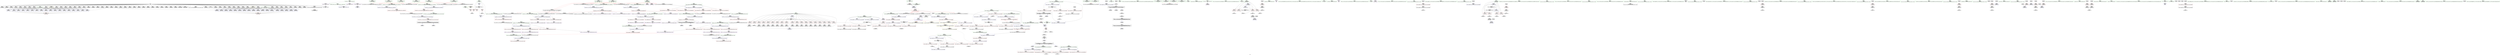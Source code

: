 digraph "SVFG" {
	label="SVFG";

	Node0x5612181512a0 [shape=record,color=grey,label="{NodeID: 0\nNullPtr}"];
	Node0x5612181512a0 -> Node0x56121816f670[style=solid];
	Node0x5612181512a0 -> Node0x56121816f770[style=solid];
	Node0x5612181512a0 -> Node0x56121816f840[style=solid];
	Node0x5612181512a0 -> Node0x56121816f910[style=solid];
	Node0x5612181512a0 -> Node0x56121816f9e0[style=solid];
	Node0x5612181512a0 -> Node0x56121816fab0[style=solid];
	Node0x5612181512a0 -> Node0x56121816fb80[style=solid];
	Node0x5612181512a0 -> Node0x56121816fc50[style=solid];
	Node0x5612181512a0 -> Node0x56121816fd20[style=solid];
	Node0x5612181512a0 -> Node0x56121816fdf0[style=solid];
	Node0x5612181512a0 -> Node0x56121816fec0[style=solid];
	Node0x5612181512a0 -> Node0x56121816ff90[style=solid];
	Node0x5612181512a0 -> Node0x561218170060[style=solid];
	Node0x5612181512a0 -> Node0x561218170130[style=solid];
	Node0x5612181512a0 -> Node0x561218170200[style=solid];
	Node0x5612181512a0 -> Node0x5612181702d0[style=solid];
	Node0x5612181512a0 -> Node0x5612181703a0[style=solid];
	Node0x5612181512a0 -> Node0x561218170470[style=solid];
	Node0x5612181512a0 -> Node0x561218170540[style=solid];
	Node0x5612181512a0 -> Node0x561218170610[style=solid];
	Node0x5612181512a0 -> Node0x5612181706e0[style=solid];
	Node0x5612181512a0 -> Node0x5612181707b0[style=solid];
	Node0x5612181512a0 -> Node0x561218170880[style=solid];
	Node0x5612181512a0 -> Node0x561218170950[style=solid];
	Node0x5612181512a0 -> Node0x561218170a20[style=solid];
	Node0x5612181512a0 -> Node0x561218170af0[style=solid];
	Node0x5612181512a0 -> Node0x561218170bc0[style=solid];
	Node0x5612181512a0 -> Node0x561218170c90[style=solid];
	Node0x5612181512a0 -> Node0x561218170d60[style=solid];
	Node0x5612181512a0 -> Node0x561218170e30[style=solid];
	Node0x5612181512a0 -> Node0x561218170f00[style=solid];
	Node0x5612181512a0 -> Node0x561218170fd0[style=solid];
	Node0x5612181512a0 -> Node0x5612181710a0[style=solid];
	Node0x5612181512a0 -> Node0x561218171170[style=solid];
	Node0x5612181512a0 -> Node0x561218171240[style=solid];
	Node0x5612181512a0 -> Node0x561218171310[style=solid];
	Node0x5612181512a0 -> Node0x5612181713e0[style=solid];
	Node0x5612181512a0 -> Node0x5612181714b0[style=solid];
	Node0x5612181512a0 -> Node0x561218171580[style=solid];
	Node0x5612181512a0 -> Node0x561218171650[style=solid];
	Node0x5612181512a0 -> Node0x561218171720[style=solid];
	Node0x5612181512a0 -> Node0x5612181717f0[style=solid];
	Node0x5612181512a0 -> Node0x5612181718c0[style=solid];
	Node0x5612181512a0 -> Node0x561218171990[style=solid];
	Node0x5612181512a0 -> Node0x561218171a60[style=solid];
	Node0x5612181512a0 -> Node0x561218171b30[style=solid];
	Node0x5612181512a0 -> Node0x561218171c00[style=solid];
	Node0x5612181512a0 -> Node0x561218171cd0[style=solid];
	Node0x5612181512a0 -> Node0x561218171da0[style=solid];
	Node0x5612181512a0 -> Node0x561218171e70[style=solid];
	Node0x5612181512a0 -> Node0x561218171f40[style=solid];
	Node0x5612181512a0 -> Node0x561218172010[style=solid];
	Node0x5612181512a0 -> Node0x5612181720e0[style=solid];
	Node0x5612181512a0 -> Node0x5612181721b0[style=solid];
	Node0x5612181512a0 -> Node0x561218172280[style=solid];
	Node0x5612181512a0 -> Node0x561218172350[style=solid];
	Node0x5612181512a0 -> Node0x561218172420[style=solid];
	Node0x5612181512a0 -> Node0x5612181724f0[style=solid];
	Node0x5612181512a0 -> Node0x5612181725c0[style=solid];
	Node0x5612181512a0 -> Node0x56121817da00[style=solid];
	Node0x5612181f1130 [shape=record,color=black,label="{NodeID: 941\n590 = PHI(711, )\n}"];
	Node0x5612181b9100 [shape=record,color=black,label="{NodeID: 775\nMR_6V_3 = PHI(MR_6V_4, MR_6V_2, )\npts\{51 \}\n}"];
	Node0x5612181b9100 -> Node0x561218178790[style=dashed];
	Node0x5612181b9100 -> Node0x561218178860[style=dashed];
	Node0x5612181b9100 -> Node0x561218178930[style=dashed];
	Node0x5612181b9100 -> Node0x56121817dca0[style=dashed];
	Node0x561218184030 [shape=record,color=blue,label="{NodeID: 443\n871\<--869\n__lhs.addr\<--__lhs\n_ZStltIcSt11char_traitsIcESaIcEEbRKNSt7__cxx1112basic_stringIT_T0_T1_EESA_\n}"];
	Node0x561218184030 -> Node0x56121817d660[style=dashed];
	Node0x5612181798a0 [shape=record,color=red,label="{NodeID: 277\n460\<--113\n\<--i\n_ZN6Solver5solveEv\n}"];
	Node0x5612181798a0 -> Node0x56121816db80[style=solid];
	Node0x56121816a4a0 [shape=record,color=green,label="{NodeID: 111\n871\<--872\n__lhs.addr\<--__lhs.addr_field_insensitive\n_ZStltIcSt11char_traitsIcESaIcEEbRKNSt7__cxx1112basic_stringIT_T0_T1_EESA_\n}"];
	Node0x56121816a4a0 -> Node0x56121817d660[style=solid];
	Node0x56121816a4a0 -> Node0x561218184030[style=solid];
	Node0x561218173630 [shape=record,color=blue,label="{NodeID: 388\n97\<--341\nehselector.slot\<--\n_ZN6Solver5solveEv\n}"];
	Node0x561218173630 -> Node0x561218178ba0[style=dashed];
	Node0x56121816eaf0 [shape=record,color=black,label="{NodeID: 222\n788\<--828\n_ZN6Solver3valERNSt7__cxx1112basic_stringIcSt11char_traitsIcESaIcEEE_ret\<--\n_ZN6Solver3valERNSt7__cxx1112basic_stringIcSt11char_traitsIcESaIcEEE\n|{<s0>106|<s1>107}}"];
	Node0x56121816eaf0:s0 -> Node0x5612181f1b30[style=solid,color=blue];
	Node0x56121816eaf0:s1 -> Node0x5612181f1d00[style=solid,color=blue];
	Node0x56121816ae20 [shape=record,color=green,label="{NodeID: 56\n133\<--134\nagg.tmp86\<--agg.tmp86_field_insensitive\n_ZN6Solver5solveEv\n|{<s0>44}}"];
	Node0x56121816ae20:s0 -> Node0x5612181eb790[style=solid,color=red];
	Node0x5612181f7410 [shape=record,color=black,label="{NodeID: 997\n557 = PHI()\n}"];
	Node0x5612181f7410 -> Node0x561218174a80[style=solid];
	Node0x56121817c620 [shape=record,color=red,label="{NodeID: 333\n751\<--746\n\<--__p.addr\n_ZNSt4pairINSt7__cxx1112basic_stringIcSt11char_traitsIcESaIcEEES5_EaSERKS6_\n}"];
	Node0x56121817c620 -> Node0x561218177f70[style=solid];
	Node0x561218171e70 [shape=record,color=black,label="{NodeID: 167\n389\<--3\n\<--dummyVal\n_ZN6Solver5solveEv\n}"];
	Node0x561218137ba0 [shape=record,color=green,label="{NodeID: 1\n7\<--1\n__dso_handle\<--dummyObj\nGlob }"];
	Node0x5612181f1240 [shape=record,color=black,label="{NodeID: 942\n596 = PHI(711, )\n}"];
	Node0x5612181b9600 [shape=record,color=black,label="{NodeID: 776\nMR_8V_2 = PHI(MR_8V_3, MR_8V_1, )\npts\{530000 \}\n|{<s0>5}}"];
	Node0x5612181b9600:s0 -> Node0x56121817de40[style=dashed,color=red];
	Node0x561218184100 [shape=record,color=blue,label="{NodeID: 444\n873\<--870\n__rhs.addr\<--__rhs\n_ZStltIcSt11char_traitsIcESaIcEEbRKNSt7__cxx1112basic_stringIT_T0_T1_EESA_\n}"];
	Node0x561218184100 -> Node0x56121817d730[style=dashed];
	Node0x561218179970 [shape=record,color=red,label="{NodeID: 278\n465\<--113\n\<--i\n_ZN6Solver5solveEv\n}"];
	Node0x561218179970 -> Node0x56121816dc50[style=solid];
	Node0x56121816a570 [shape=record,color=green,label="{NodeID: 112\n873\<--874\n__rhs.addr\<--__rhs.addr_field_insensitive\n_ZStltIcSt11char_traitsIcESaIcEEbRKNSt7__cxx1112basic_stringIT_T0_T1_EESA_\n}"];
	Node0x56121816a570 -> Node0x56121817d730[style=solid];
	Node0x56121816a570 -> Node0x561218184100[style=solid];
	Node0x561218173700 [shape=record,color=blue,label="{NodeID: 389\n95\<--345\nexn.slot\<--\n_ZN6Solver5solveEv\n}"];
	Node0x561218173700 -> Node0x561218178ad0[style=dashed];
	Node0x56121816ebc0 [shape=record,color=black,label="{NodeID: 223\n833\<--865\n_ZStltINSt7__cxx1112basic_stringIcSt11char_traitsIcESaIcEEES5_EbRKSt4pairIT_T0_ESB__ret\<--\n_ZStltINSt7__cxx1112basic_stringIcSt11char_traitsIcESaIcEEES5_EbRKSt4pairIT_T0_ESB_\n|{<s0>111}}"];
	Node0x56121816ebc0:s0 -> Node0x5612181f0f50[style=solid,color=blue];
	Node0x56121816aef0 [shape=record,color=green,label="{NodeID: 57\n135\<--136\nref.tmp90\<--ref.tmp90_field_insensitive\n_ZN6Solver5solveEv\n|{<s0>46|<s1>47}}"];
	Node0x56121816aef0:s0 -> Node0x5612181f7a40[style=solid,color=red];
	Node0x56121816aef0:s1 -> Node0x5612181f8a90[style=solid,color=red];
	Node0x5612181f7510 [shape=record,color=black,label="{NodeID: 998\n869 = PHI(843, 851, 857, )\n0th arg _ZStltIcSt11char_traitsIcESaIcEEbRKNSt7__cxx1112basic_stringIT_T0_T1_EESA_ }"];
	Node0x5612181f7510 -> Node0x561218184030[style=solid];
	Node0x56121817c6f0 [shape=record,color=red,label="{NodeID: 334\n757\<--746\n\<--__p.addr\n_ZNSt4pairINSt7__cxx1112basic_stringIcSt11char_traitsIcESaIcEEES5_EaSERKS6_\n}"];
	Node0x56121817c6f0 -> Node0x561218178040[style=solid];
	Node0x561218171f40 [shape=record,color=black,label="{NodeID: 168\n390\<--3\n\<--dummyVal\n_ZN6Solver5solveEv\n}"];
	Node0x561218171f40 -> Node0x5612181740c0[style=solid];
	Node0x56121814ac10 [shape=record,color=green,label="{NodeID: 2\n8\<--1\n.str\<--dummyObj\nGlob }"];
	Node0x5612181f1380 [shape=record,color=black,label="{NodeID: 943\n620 = PHI(718, )\n}"];
	Node0x5612181f1380 -> Node0x561218175030[style=solid];
	Node0x561218179a40 [shape=record,color=red,label="{NodeID: 279\n470\<--113\n\<--i\n_ZN6Solver5solveEv\n}"];
	Node0x561218179a40 -> Node0x56121816ddf0[style=solid];
	Node0x56121816a640 [shape=record,color=green,label="{NodeID: 113\n880\<--881\n_ZNKSt7__cxx1112basic_stringIcSt11char_traitsIcESaIcEE7compareERKS4_\<--_ZNKSt7__cxx1112basic_stringIcSt11char_traitsIcESaIcEE7compareERKS4__field_insensitive\n}"];
	Node0x5612181737d0 [shape=record,color=blue,label="{NodeID: 390\n97\<--347\nehselector.slot\<--\n_ZN6Solver5solveEv\n}"];
	Node0x5612181737d0 -> Node0x561218178ba0[style=dashed];
	Node0x56121816ec90 [shape=record,color=black,label="{NodeID: 224\n868\<--882\n_ZStltIcSt11char_traitsIcESaIcEEbRKNSt7__cxx1112basic_stringIT_T0_T1_EESA__ret\<--cmp\n_ZStltIcSt11char_traitsIcESaIcEEbRKNSt7__cxx1112basic_stringIT_T0_T1_EESA_\n|{<s0>113|<s1>114|<s2>115}}"];
	Node0x56121816ec90:s0 -> Node0x5612181f2120[style=solid,color=blue];
	Node0x56121816ec90:s1 -> Node0x5612181f2230[style=solid,color=blue];
	Node0x56121816ec90:s2 -> Node0x5612181f2370[style=solid,color=blue];
	Node0x56121816afc0 [shape=record,color=green,label="{NodeID: 58\n137\<--138\nagg.tmp91\<--agg.tmp91_field_insensitive\n_ZN6Solver5solveEv\n|{<s0>46}}"];
	Node0x56121816afc0:s0 -> Node0x5612181f7ed0[style=solid,color=red];
	Node0x5612181f7880 [shape=record,color=black,label="{NodeID: 999\n870 = PHI(845, 853, 859, )\n1st arg _ZStltIcSt11char_traitsIcESaIcEEbRKNSt7__cxx1112basic_stringIT_T0_T1_EESA_ }"];
	Node0x5612181f7880 -> Node0x561218184100[style=solid];
	Node0x56121817c7c0 [shape=record,color=red,label="{NodeID: 335\n772\<--765\n\<--__x.addr\n_ZStgtINSt7__cxx1112basic_stringIcSt11char_traitsIcESaIcEEES5_EbRKSt4pairIT_T0_ESB_\n|{<s0>111}}"];
	Node0x56121817c7c0:s0 -> Node0x5612181f2880[style=solid,color=red];
	Node0x561218172010 [shape=record,color=black,label="{NodeID: 169\n392\<--3\n\<--dummyVal\n_ZN6Solver5solveEv\n}"];
	Node0x561218172010 -> Node0x561218174190[style=solid];
	Node0x56121814b2e0 [shape=record,color=green,label="{NodeID: 3\n10\<--1\n.str.1\<--dummyObj\nGlob }"];
	Node0x5612181f14c0 [shape=record,color=black,label="{NodeID: 944\n624 = PHI(718, )\n}"];
	Node0x5612181f14c0 -> Node0x561218175100[style=solid];
	Node0x561218179b10 [shape=record,color=red,label="{NodeID: 280\n481\<--113\n\<--i\n_ZN6Solver5solveEv\n}"];
	Node0x561218179b10 -> Node0x561218195e40[style=solid];
	Node0x56121816f2b0 [shape=record,color=green,label="{NodeID: 114\n887\<--888\n__clang_call_terminate\<--__clang_call_terminate_field_insensitive\n}"];
	Node0x5612181738a0 [shape=record,color=blue,label="{NodeID: 391\n95\<--351\nexn.slot\<--\n_ZN6Solver5solveEv\n}"];
	Node0x5612181738a0 -> Node0x561218178ad0[style=dashed];
	Node0x56121816ed60 [shape=record,color=purple,label="{NodeID: 225\n27\<--4\n\<--_ZStL8__ioinit\n__cxx_global_var_init\n}"];
	Node0x56121816b090 [shape=record,color=green,label="{NodeID: 59\n142\<--143\n_ZNSt7__cxx1112basic_stringIcSt11char_traitsIcESaIcEEC1Ev\<--_ZNSt7__cxx1112basic_stringIcSt11char_traitsIcESaIcEEC1Ev_field_insensitive\n}"];
	Node0x5612181f7a40 [shape=record,color=black,label="{NodeID: 1000\n532 = PHI(101, 105, 121, 135, )\n0th arg _ZN6Solver6maxfilENSt7__cxx1112basic_stringIcSt11char_traitsIcESaIcEEE }"];
	Node0x5612181cb8a0 [shape=record,color=yellow,style=double,label="{NodeID: 834\n8V_1 = ENCHI(MR_8V_0)\npts\{530000 \}\nFun[_ZN6Solver6minfilENSt7__cxx1112basic_stringIcSt11char_traitsIcESaIcEEE]}"];
	Node0x5612181cb8a0 -> Node0x56121817bfa0[style=dashed];
	Node0x56121817c890 [shape=record,color=red,label="{NodeID: 336\n771\<--767\n\<--__y.addr\n_ZStgtINSt7__cxx1112basic_stringIcSt11char_traitsIcESaIcEEES5_EbRKSt4pairIT_T0_ESB_\n|{<s0>111}}"];
	Node0x56121817c890:s0 -> Node0x5612181f26e0[style=solid,color=red];
	Node0x5612181720e0 [shape=record,color=black,label="{NodeID: 170\n395\<--3\n\<--dummyVal\n_ZN6Solver5solveEv\n}"];
	Node0x56121814b370 [shape=record,color=green,label="{NodeID: 4\n12\<--1\n_ZSt3cin\<--dummyObj\nGlob }"];
	Node0x5612181f1600 [shape=record,color=black,label="{NodeID: 945\n636 = PHI(741, )\n}"];
	Node0x561218179be0 [shape=record,color=red,label="{NodeID: 281\n183\<--115\n\<--j\n_ZN6Solver5solveEv\n}"];
	Node0x561218179be0 -> Node0x561218198e40[style=solid];
	Node0x56121816f370 [shape=record,color=green,label="{NodeID: 115\n896\<--897\n__cxa_begin_catch\<--__cxa_begin_catch_field_insensitive\n}"];
	Node0x561218173970 [shape=record,color=blue,label="{NodeID: 392\n97\<--353\nehselector.slot\<--\n_ZN6Solver5solveEv\n}"];
	Node0x561218173970 -> Node0x561218178ba0[style=dashed];
	Node0x56121816ee30 [shape=record,color=purple,label="{NodeID: 226\n56\<--8\n\<--.str\nmain\n}"];
	Node0x56121816b190 [shape=record,color=green,label="{NodeID: 60\n146\<--147\n_ZStrsIcSt11char_traitsIcESaIcEERSt13basic_istreamIT_T0_ES7_RNSt7__cxx1112basic_stringIS4_S5_T1_EE\<--_ZStrsIcSt11char_traitsIcESaIcEERSt13basic_istreamIT_T0_ES7_RNSt7__cxx1112basic_stringIS4_S5_T1_EE_field_insensitive\n}"];
	Node0x5612181f7cd0 [shape=record,color=black,label="{NodeID: 1001\n533 = PHI(140, 140, 140, 140, )\n1st arg _ZN6Solver6maxfilENSt7__cxx1112basic_stringIcSt11char_traitsIcESaIcEEE }"];
	Node0x5612181f7cd0 -> Node0x5612181748e0[style=solid];
	Node0x56121817c960 [shape=record,color=red,label="{NodeID: 337\n782\<--779\n\<--__x.addr\n_ZSt3absx\n}"];
	Node0x56121817c960 -> Node0x561218195720[style=solid];
	Node0x56121817c960 -> Node0x5612181968c0[style=solid];
	Node0x56121817c960 -> Node0x561218198b40[style=solid];
	Node0x5612181721b0 [shape=record,color=black,label="{NodeID: 171\n396\<--3\n\<--dummyVal\n_ZN6Solver5solveEv\n}"];
	Node0x5612181721b0 -> Node0x561218174260[style=solid];
	Node0x56121814b400 [shape=record,color=green,label="{NodeID: 5\n13\<--1\n_ZSt4cout\<--dummyObj\nGlob }"];
	Node0x5612181f1710 [shape=record,color=black,label="{NodeID: 946\n641 = PHI(762, )\n}"];
	Node0x561218179cb0 [shape=record,color=red,label="{NodeID: 282\n209\<--115\n\<--j\n_ZN6Solver5solveEv\n}"];
	Node0x561218179cb0 -> Node0x56121817f260[style=solid];
	Node0x56121816f470 [shape=record,color=green,label="{NodeID: 116\n899\<--900\n_ZSt9terminatev\<--_ZSt9terminatev_field_insensitive\n}"];
	Node0x561218173a40 [shape=record,color=blue,label="{NodeID: 393\n95\<--357\nexn.slot\<--\n_ZN6Solver5solveEv\n}"];
	Node0x561218173a40 -> Node0x561218178ad0[style=dashed];
	Node0x56121816ef00 [shape=record,color=purple,label="{NodeID: 227\n68\<--10\n\<--.str.1\nmain\n}"];
	Node0x56121816b290 [shape=record,color=green,label="{NodeID: 61\n150\<--151\n_ZNKSt7__cxx1112basic_stringIcSt11char_traitsIcESaIcEE4sizeEv\<--_ZNKSt7__cxx1112basic_stringIcSt11char_traitsIcESaIcEE4sizeEv_field_insensitive\n}"];
	Node0x5612181f7ed0 [shape=record,color=black,label="{NodeID: 1002\n534 = PHI(103, 107, 123, 137, )\n2nd arg _ZN6Solver6maxfilENSt7__cxx1112basic_stringIcSt11char_traitsIcESaIcEEE }"];
	Node0x56121817ca30 [shape=record,color=red,label="{NodeID: 338\n801\<--791\nthis1\<--this.addr\n_ZN6Solver3valERNSt7__cxx1112basic_stringIcSt11char_traitsIcESaIcEEE\n}"];
	Node0x56121817ca30 -> Node0x561218178110[style=solid];
	Node0x561218172280 [shape=record,color=black,label="{NodeID: 172\n398\<--3\n\<--dummyVal\n_ZN6Solver5solveEv\n}"];
	Node0x561218172280 -> Node0x561218174330[style=solid];
	Node0x56121814b4c0 [shape=record,color=green,label="{NodeID: 6\n14\<--1\n.str.2\<--dummyObj\nGlob }"];
	Node0x5612181f1820 [shape=record,color=black,label="{NodeID: 947\n646 = PHI(741, )\n}"];
	Node0x561218179d80 [shape=record,color=red,label="{NodeID: 283\n285\<--115\n\<--j\n_ZN6Solver5solveEv\n}"];
	Node0x561218179d80 -> Node0x561218196bc0[style=solid];
	Node0x56121816f570 [shape=record,color=green,label="{NodeID: 117\n18\<--905\n_GLOBAL__sub_I_Snuke_1_1.cpp\<--_GLOBAL__sub_I_Snuke_1_1.cpp_field_insensitive\n}"];
	Node0x56121816f570 -> Node0x56121817d900[style=solid];
	Node0x561218173b10 [shape=record,color=blue,label="{NodeID: 394\n97\<--359\nehselector.slot\<--\n_ZN6Solver5solveEv\n}"];
	Node0x561218173b10 -> Node0x561218178ba0[style=dashed];
	Node0x56121816efd0 [shape=record,color=purple,label="{NodeID: 228\n489\<--14\n\<--.str.2\n_ZN6Solver5solveEv\n}"];
	Node0x56121816b390 [shape=record,color=green,label="{NodeID: 62\n156\<--157\n_ZNSt7__cxx1112basic_stringIcSt11char_traitsIcESaIcEEC1ERKS4_\<--_ZNSt7__cxx1112basic_stringIcSt11char_traitsIcESaIcEEC1ERKS4__field_insensitive\n}"];
	Node0x5612181f81f0 [shape=record,color=black,label="{NodeID: 1003\n719 = PHI(618, 618, )\n0th arg _ZN6Solver4diffERSt4pairINSt7__cxx1112basic_stringIcSt11char_traitsIcESaIcEEES6_E }"];
	Node0x5612181f81f0 -> Node0x561218183400[style=solid];
	Node0x56121817cb00 [shape=record,color=red,label="{NodeID: 339\n813\<--793\n\<--s.addr\n_ZN6Solver3valERNSt7__cxx1112basic_stringIcSt11char_traitsIcESaIcEEE\n}"];
	Node0x561218172350 [shape=record,color=black,label="{NodeID: 173\n517\<--3\nlpad.val\<--dummyVal\n_ZN6Solver5solveEv\n}"];
	Node0x56121814b580 [shape=record,color=green,label="{NodeID: 7\n17\<--1\n\<--dummyObj\nCan only get source location for instruction, argument, global var or function.}"];
	Node0x5612181f1930 [shape=record,color=black,label="{NodeID: 948\n669 = PHI()\n}"];
	Node0x5612181f1930 -> Node0x56121817c070[style=solid];
	Node0x561218179e50 [shape=record,color=red,label="{NodeID: 284\n411\<--115\n\<--j\n_ZN6Solver5solveEv\n}"];
	Node0x561218179e50 -> Node0x5612181965c0[style=solid];
	Node0x56121816f670 [shape=record,color=black,label="{NodeID: 118\n2\<--3\ndummyVal\<--dummyVal\n}"];
	Node0x561218173be0 [shape=record,color=blue,label="{NodeID: 395\n95\<--372\nexn.slot\<--\n_ZN6Solver5solveEv\n}"];
	Node0x561218173be0 -> Node0x561218178ad0[style=dashed];
	Node0x56121816f0a0 [shape=record,color=purple,label="{NodeID: 229\n909\<--16\nllvm.global_ctors_0\<--llvm.global_ctors\nGlob }"];
	Node0x56121816f0a0 -> Node0x56121817d800[style=solid];
	Node0x56121816b490 [shape=record,color=green,label="{NodeID: 63\n159\<--160\n_ZN6Solver6maxfilENSt7__cxx1112basic_stringIcSt11char_traitsIcESaIcEEE\<--_ZN6Solver6maxfilENSt7__cxx1112basic_stringIcSt11char_traitsIcESaIcEEE_field_insensitive\n}"];
	Node0x5612181f8340 [shape=record,color=black,label="{NodeID: 1004\n720 = PHI(619, 607, )\n1st arg _ZN6Solver4diffERSt4pairINSt7__cxx1112basic_stringIcSt11char_traitsIcESaIcEEES6_E }"];
	Node0x5612181f8340 -> Node0x5612181834d0[style=solid];
	Node0x56121817cbd0 [shape=record,color=red,label="{NodeID: 340\n810\<--795\n\<--res\n_ZN6Solver3valERNSt7__cxx1112basic_stringIcSt11char_traitsIcESaIcEEE\n}"];
	Node0x56121817cbd0 -> Node0x5612181962c0[style=solid];
	Node0x561218172420 [shape=record,color=black,label="{NodeID: 174\n518\<--3\nlpad.val176\<--dummyVal\n_ZN6Solver5solveEv\n}"];
	Node0x56121814b640 [shape=record,color=green,label="{NodeID: 8\n55\<--1\n\<--dummyObj\nCan only get source location for instruction, argument, global var or function.}"];
	Node0x5612181f1a30 [shape=record,color=black,label="{NodeID: 949\n676 = PHI()\n}"];
	Node0x5612181f1a30 -> Node0x5612181830c0[style=solid];
	Node0x5612181bb900 [shape=record,color=black,label="{NodeID: 783\nMR_18V_8 = PHI(MR_18V_4, MR_18V_2, )\npts\{116 \}\n}"];
	Node0x561218179f20 [shape=record,color=red,label="{NodeID: 285\n189\<--117\n\<--k\n_ZN6Solver5solveEv\n}"];
	Node0x561218179f20 -> Node0x561218198840[style=solid];
	Node0x56121816f770 [shape=record,color=black,label="{NodeID: 119\n213\<--3\n\<--dummyVal\n_ZN6Solver5solveEv\n}"];
	Node0x561218173cb0 [shape=record,color=blue,label="{NodeID: 396\n97\<--374\nehselector.slot\<--\n_ZN6Solver5solveEv\n}"];
	Node0x561218173cb0 -> Node0x561218178ba0[style=dashed];
	Node0x56121816f1a0 [shape=record,color=purple,label="{NodeID: 230\n910\<--16\nllvm.global_ctors_1\<--llvm.global_ctors\nGlob }"];
	Node0x56121816f1a0 -> Node0x56121817d900[style=solid];
	Node0x56121816b590 [shape=record,color=green,label="{NodeID: 64\n164\<--165\n_ZNSt4pairINSt7__cxx1112basic_stringIcSt11char_traitsIcESaIcEEES5_EC2IS5_S5_Lb1EEEOT_OT0_\<--_ZNSt4pairINSt7__cxx1112basic_stringIcSt11char_traitsIcESaIcEEES5_EC2IS5_S5_Lb1EEEOT_OT0__field_insensitive\n}"];
	Node0x5612181f8490 [shape=record,color=black,label="{NodeID: 1005\n687 = PHI(119, 129, 119, 129, 99, 99, )\n0th arg _ZNSt4pairINSt7__cxx1112basic_stringIcSt11char_traitsIcESaIcEEES5_ED2Ev }"];
	Node0x5612181f8490 -> Node0x561218183260[style=solid];
	Node0x56121817cca0 [shape=record,color=red,label="{NodeID: 341\n828\<--795\n\<--res\n_ZN6Solver3valERNSt7__cxx1112basic_stringIcSt11char_traitsIcESaIcEEE\n}"];
	Node0x56121817cca0 -> Node0x56121816eaf0[style=solid];
	Node0x5612181724f0 [shape=record,color=black,label="{NodeID: 175\n884\<--3\n\<--dummyVal\n_ZStltIcSt11char_traitsIcESaIcEEbRKNSt7__cxx1112basic_stringIT_T0_T1_EESA_\n}"];
	Node0x56121814b700 [shape=record,color=green,label="{NodeID: 9\n61\<--1\n\<--dummyObj\nCan only get source location for instruction, argument, global var or function.}"];
	Node0x5612181f1b30 [shape=record,color=black,label="{NodeID: 950\n730 = PHI(788, )\n}"];
	Node0x5612181f1b30 -> Node0x561218196ec0[style=solid];
	Node0x5612181bbe00 [shape=record,color=black,label="{NodeID: 784\nMR_20V_9 = PHI(MR_20V_3, MR_20V_2, )\npts\{118 \}\n}"];
	Node0x561218179ff0 [shape=record,color=red,label="{NodeID: 286\n281\<--117\n\<--k\n_ZN6Solver5solveEv\n}"];
	Node0x561218179ff0 -> Node0x5612181986c0[style=solid];
	Node0x56121816f840 [shape=record,color=black,label="{NodeID: 120\n214\<--3\n\<--dummyVal\n_ZN6Solver5solveEv\n}"];
	Node0x56121816f840 -> Node0x56121817e180[style=solid];
	Node0x561218173d80 [shape=record,color=blue,label="{NodeID: 397\n95\<--378\nexn.slot\<--\n_ZN6Solver5solveEv\n}"];
	Node0x561218173d80 -> Node0x561218178ad0[style=dashed];
	Node0x561218177310 [shape=record,color=purple,label="{NodeID: 231\n911\<--16\nllvm.global_ctors_2\<--llvm.global_ctors\nGlob }"];
	Node0x561218177310 -> Node0x56121817da00[style=solid];
	Node0x56121816b690 [shape=record,color=green,label="{NodeID: 65\n167\<--168\n_ZNSt7__cxx1112basic_stringIcSt11char_traitsIcESaIcEED1Ev\<--_ZNSt7__cxx1112basic_stringIcSt11char_traitsIcESaIcEED1Ev_field_insensitive\n}"];
	Node0x5612181f8770 [shape=record,color=black,label="{NodeID: 1006\n574 = PHI(99, 119, 129, )\n0th arg _ZNSt4pairINSt7__cxx1112basic_stringIcSt11char_traitsIcESaIcEEES5_EC2IS5_S5_Lb1EEEOT_OT0_ }"];
	Node0x5612181f8770 -> Node0x561218174c20[style=solid];
	Node0x56121817cd70 [shape=record,color=red,label="{NodeID: 342\n805\<--797\n\<--i\n_ZN6Solver3valERNSt7__cxx1112basic_stringIcSt11char_traitsIcESaIcEEE\n}"];
	Node0x56121817cd70 -> Node0x561218197f40[style=solid];
	Node0x5612181725c0 [shape=record,color=black,label="{NodeID: 176\n885\<--3\n\<--dummyVal\n_ZStltIcSt11char_traitsIcESaIcEEbRKNSt7__cxx1112basic_stringIT_T0_T1_EESA_\n|{<s0>117}}"];
	Node0x5612181725c0:s0 -> Node0x5612181f3380[style=solid,color=red];
	Node0x56121814b7c0 [shape=record,color=green,label="{NodeID: 10\n185\<--1\n\<--dummyObj\nCan only get source location for instruction, argument, global var or function.}"];
	Node0x5612181f1d00 [shape=record,color=black,label="{NodeID: 951\n735 = PHI(788, )\n}"];
	Node0x5612181f1d00 -> Node0x561218196ec0[style=solid];
	Node0x56121817a0c0 [shape=record,color=red,label="{NodeID: 287\n292\<--117\n\<--k\n_ZN6Solver5solveEv\n}"];
	Node0x56121817a0c0 -> Node0x561218196a40[style=solid];
	Node0x56121816f910 [shape=record,color=black,label="{NodeID: 121\n216\<--3\n\<--dummyVal\n_ZN6Solver5solveEv\n}"];
	Node0x56121816f910 -> Node0x56121817e250[style=solid];
	Node0x561218173e50 [shape=record,color=blue,label="{NodeID: 398\n97\<--380\nehselector.slot\<--\n_ZN6Solver5solveEv\n}"];
	Node0x561218173e50 -> Node0x561218178ba0[style=dashed];
	Node0x561218177410 [shape=record,color=purple,label="{NodeID: 232\n485\<--99\nfirst\<--ans\n_ZN6Solver5solveEv\n}"];
	Node0x56121816b790 [shape=record,color=green,label="{NodeID: 66\n195\<--196\n_ZNSt7__cxx1112basic_stringIcSt11char_traitsIcESaIcEEixEm\<--_ZNSt7__cxx1112basic_stringIcSt11char_traitsIcESaIcEEixEm_field_insensitive\n}"];
	Node0x5612181f8900 [shape=record,color=black,label="{NodeID: 1007\n575 = PHI(101, 121, 131, )\n1st arg _ZNSt4pairINSt7__cxx1112basic_stringIcSt11char_traitsIcESaIcEEES5_EC2IS5_S5_Lb1EEEOT_OT0_ }"];
	Node0x5612181f8900 -> Node0x561218174cf0[style=solid];
	Node0x56121817ce40 [shape=record,color=red,label="{NodeID: 343\n814\<--797\n\<--i\n_ZN6Solver3valERNSt7__cxx1112basic_stringIcSt11char_traitsIcESaIcEEE\n}"];
	Node0x56121817ce40 -> Node0x56121816e950[style=solid];
	Node0x561218172690 [shape=record,color=black,label="{NodeID: 177\n29\<--30\n\<--_ZNSt8ios_base4InitD1Ev\nCan only get source location for instruction, argument, global var or function.}"];
	Node0x56121814b880 [shape=record,color=green,label="{NodeID: 11\n200\<--1\n\<--dummyObj\nCan only get source location for instruction, argument, global var or function.}"];
	Node0x5612181f1e40 [shape=record,color=black,label="{NodeID: 952\n737 = PHI(777, )\n}"];
	Node0x5612181f1e40 -> Node0x56121816e610[style=solid];
	Node0x56121817a190 [shape=record,color=red,label="{NodeID: 288\n328\<--117\n\<--k\n_ZN6Solver5solveEv\n}"];
	Node0x56121817a190 -> Node0x561218197040[style=solid];
	Node0x56121816f9e0 [shape=record,color=black,label="{NodeID: 122\n219\<--3\n\<--dummyVal\n_ZN6Solver5solveEv\n}"];
	Node0x561217e03930 [shape=record,color=black,label="{NodeID: 731\n865 = PHI(866, 862, )\n}"];
	Node0x561217e03930 -> Node0x56121816ebc0[style=solid];
	Node0x561218173f20 [shape=record,color=blue,label="{NodeID: 399\n95\<--384\nexn.slot\<--\n_ZN6Solver5solveEv\n}"];
	Node0x561218173f20 -> Node0x561218178ad0[style=dashed];
	Node0x5612181774e0 [shape=record,color=purple,label="{NodeID: 233\n493\<--99\nsecond\<--ans\n_ZN6Solver5solveEv\n}"];
	Node0x56121816b890 [shape=record,color=green,label="{NodeID: 67\n303\<--304\n_ZN6Solver6minfilENSt7__cxx1112basic_stringIcSt11char_traitsIcESaIcEEE\<--_ZN6Solver6minfilENSt7__cxx1112basic_stringIcSt11char_traitsIcESaIcEEE_field_insensitive\n}"];
	Node0x5612181f8a90 [shape=record,color=black,label="{NodeID: 1008\n576 = PHI(105, 125, 135, )\n2nd arg _ZNSt4pairINSt7__cxx1112basic_stringIcSt11char_traitsIcESaIcEEES5_EC2IS5_S5_Lb1EEEOT_OT0_ }"];
	Node0x5612181f8a90 -> Node0x561218174dc0[style=solid];
	Node0x56121817cf10 [shape=record,color=red,label="{NodeID: 344\n824\<--797\n\<--i\n_ZN6Solver3valERNSt7__cxx1112basic_stringIcSt11char_traitsIcESaIcEEE\n}"];
	Node0x56121817cf10 -> Node0x561218196740[style=solid];
	Node0x561218172790 [shape=record,color=black,label="{NodeID: 178\n45\<--55\nmain_ret\<--\nmain\n}"];
	Node0x56121814b940 [shape=record,color=green,label="{NodeID: 12\n208\<--1\n\<--dummyObj\nCan only get source location for instruction, argument, global var or function.}"];
	Node0x5612181f1f80 [shape=record,color=black,label="{NodeID: 953\n754 = PHI()\n}"];
	Node0x56121817a260 [shape=record,color=red,label="{NodeID: 289\n178\<--177\n\<--n22\n_ZN6Solver5solveEv\n}"];
	Node0x56121817a260 -> Node0x561218198cc0[style=solid];
	Node0x56121816fab0 [shape=record,color=black,label="{NodeID: 123\n220\<--3\n\<--dummyVal\n_ZN6Solver5solveEv\n}"];
	Node0x56121816fab0 -> Node0x56121817e320[style=solid];
	Node0x561217e03a00 [shape=record,color=black,label="{NodeID: 732\n862 = PHI(863, 860, )\n}"];
	Node0x561217e03a00 -> Node0x561217e03930[style=solid];
	Node0x561218173ff0 [shape=record,color=blue,label="{NodeID: 400\n97\<--386\nehselector.slot\<--\n_ZN6Solver5solveEv\n}"];
	Node0x561218173ff0 -> Node0x561218178ba0[style=dashed];
	Node0x5612181775b0 [shape=record,color=purple,label="{NodeID: 234\n153\<--140\nn\<--this1\n_ZN6Solver5solveEv\n}"];
	Node0x5612181775b0 -> Node0x56121817de40[style=solid];
	Node0x56121816b990 [shape=record,color=green,label="{NodeID: 68\n307\<--308\n_ZN6Solver2upERSt4pairINSt7__cxx1112basic_stringIcSt11char_traitsIcESaIcEEES6_ES7_\<--_ZN6Solver2upERSt4pairINSt7__cxx1112basic_stringIcSt11char_traitsIcESaIcEEES6_ES7__field_insensitive\n}"];
	Node0x5612181f8c20 [shape=record,color=black,label="{NodeID: 1009\n789 = PHI(727, 727, )\n0th arg _ZN6Solver3valERNSt7__cxx1112basic_stringIcSt11char_traitsIcESaIcEEE }"];
	Node0x5612181f8c20 -> Node0x5612181839b0[style=solid];
	Node0x5612181cc110 [shape=record,color=yellow,style=double,label="{NodeID: 843\n8V_1 = ENCHI(MR_8V_0)\npts\{530000 \}\nFun[_ZN6Solver2upERSt4pairINSt7__cxx1112basic_stringIcSt11char_traitsIcESaIcEEES6_ES7_]|{<s0>96|<s1>97}}"];
	Node0x5612181cc110:s0 -> Node0x5612181cd4c0[style=dashed,color=red];
	Node0x5612181cc110:s1 -> Node0x5612181cd4c0[style=dashed,color=red];
	Node0x56121817cfe0 [shape=record,color=red,label="{NodeID: 345\n807\<--806\n\<--n\n_ZN6Solver3valERNSt7__cxx1112basic_stringIcSt11char_traitsIcESaIcEEE\n}"];
	Node0x56121817cfe0 -> Node0x561218197f40[style=solid];
	Node0x561218172860 [shape=record,color=black,label="{NodeID: 179\n152\<--149\nconv\<--call4\n_ZN6Solver5solveEv\n}"];
	Node0x561218172860 -> Node0x56121817de40[style=solid];
	Node0x56121814ba40 [shape=record,color=green,label="{NodeID: 13\n433\<--1\n\<--dummyObj\nCan only get source location for instruction, argument, global var or function.}"];
	Node0x5612181f2050 [shape=record,color=black,label="{NodeID: 954\n760 = PHI()\n}"];
	Node0x56121817a330 [shape=record,color=red,label="{NodeID: 290\n197\<--194\n\<--call32\n_ZN6Solver5solveEv\n}"];
	Node0x56121817a330 -> Node0x561218172a00[style=solid];
	Node0x56121816fb80 [shape=record,color=black,label="{NodeID: 124\n222\<--3\n\<--dummyVal\n_ZN6Solver5solveEv\n}"];
	Node0x56121816fb80 -> Node0x56121817e3f0[style=solid];
	Node0x561218195720 [shape=record,color=black,label="{NodeID: 733\n786 = PHI(783, 782, )\n}"];
	Node0x561218195720 -> Node0x56121816e880[style=solid];
	Node0x5612181740c0 [shape=record,color=blue,label="{NodeID: 401\n95\<--390\nexn.slot\<--\n_ZN6Solver5solveEv\n}"];
	Node0x5612181740c0 -> Node0x561218178ad0[style=dashed];
	Node0x561218177680 [shape=record,color=purple,label="{NodeID: 235\n177\<--140\nn22\<--this1\n_ZN6Solver5solveEv\n}"];
	Node0x561218177680 -> Node0x56121817a260[style=solid];
	Node0x56121816ba90 [shape=record,color=green,label="{NodeID: 69\n310\<--311\n_ZNSt4pairINSt7__cxx1112basic_stringIcSt11char_traitsIcESaIcEEES5_ED2Ev\<--_ZNSt4pairINSt7__cxx1112basic_stringIcSt11char_traitsIcESaIcEEES5_ED2Ev_field_insensitive\n}"];
	Node0x5612181f8d70 [shape=record,color=black,label="{NodeID: 1010\n790 = PHI(729, 734, )\n1st arg _ZN6Solver3valERNSt7__cxx1112basic_stringIcSt11char_traitsIcESaIcEEE }"];
	Node0x5612181f8d70 -> Node0x561218183a80[style=solid];
	Node0x56121817d0b0 [shape=record,color=red,label="{NodeID: 346\n817\<--816\n\<--call\n_ZN6Solver3valERNSt7__cxx1112basic_stringIcSt11char_traitsIcESaIcEEE\n}"];
	Node0x56121817d0b0 -> Node0x56121816ea20[style=solid];
	Node0x561218172930 [shape=record,color=black,label="{NodeID: 180\n193\<--192\nconv29\<--\n_ZN6Solver5solveEv\n}"];
	Node0x56121814bb40 [shape=record,color=green,label="{NodeID: 14\n559\<--1\n\<--dummyObj\nCan only get source location for instruction, argument, global var or function.}"];
	Node0x5612181f2120 [shape=record,color=black,label="{NodeID: 955\n846 = PHI(868, )\n}"];
	Node0x56121817a400 [shape=record,color=red,label="{NodeID: 291\n205\<--204\n\<--call37\n_ZN6Solver5solveEv\n}"];
	Node0x56121817a400 -> Node0x561218172ba0[style=solid];
	Node0x56121816fc50 [shape=record,color=black,label="{NodeID: 125\n225\<--3\n\<--dummyVal\n_ZN6Solver5solveEv\n}"];
	Node0x561218195cc0 [shape=record,color=grey,label="{NodeID: 734\n77 = Binary(76, 61, )\n}"];
	Node0x561218195cc0 -> Node0x56121817dca0[style=solid];
	Node0x561218174190 [shape=record,color=blue,label="{NodeID: 402\n97\<--392\nehselector.slot\<--\n_ZN6Solver5solveEv\n}"];
	Node0x561218174190 -> Node0x561218178ba0[style=dashed];
	Node0x561218177750 [shape=record,color=purple,label="{NodeID: 236\n544\<--540\nn\<--this1\n_ZN6Solver6maxfilENSt7__cxx1112basic_stringIcSt11char_traitsIcESaIcEEE\n}"];
	Node0x561218177750 -> Node0x56121817b030[style=solid];
	Node0x56121816bb90 [shape=record,color=green,label="{NodeID: 70\n487\<--488\n_ZStlsIcSt11char_traitsIcESaIcEERSt13basic_ostreamIT_T0_ES7_RKNSt7__cxx1112basic_stringIS4_S5_T1_EE\<--_ZStlsIcSt11char_traitsIcESaIcEERSt13basic_ostreamIT_T0_ES7_RKNSt7__cxx1112basic_stringIS4_S5_T1_EE_field_insensitive\n}"];
	Node0x56121817d180 [shape=record,color=red,label="{NodeID: 347\n842\<--836\n\<--__x.addr\n_ZStltINSt7__cxx1112basic_stringIcSt11char_traitsIcESaIcEEES5_EbRKSt4pairIT_T0_ESB_\n}"];
	Node0x56121817d180 -> Node0x5612181781e0[style=solid];
	Node0x561218172a00 [shape=record,color=black,label="{NodeID: 181\n198\<--197\nconv33\<--\n_ZN6Solver5solveEv\n}"];
	Node0x561218172a00 -> Node0x5612181983c0[style=solid];
	Node0x56121814bc40 [shape=record,color=green,label="{NodeID: 15\n784\<--1\n\<--dummyObj\nCan only get source location for instruction, argument, global var or function.}"];
	Node0x5612181f2230 [shape=record,color=black,label="{NodeID: 956\n854 = PHI(868, )\n}"];
	Node0x56121817a4d0 [shape=record,color=red,label="{NodeID: 292\n271\<--270\n\<--call42\n_ZN6Solver5solveEv\n}"];
	Node0x56121817a4d0 -> Node0x561218172d40[style=solid];
	Node0x56121816fd20 [shape=record,color=black,label="{NodeID: 126\n226\<--3\n\<--dummyVal\n_ZN6Solver5solveEv\n}"];
	Node0x56121816fd20 -> Node0x56121817e4c0[style=solid];
	Node0x561218195e40 [shape=record,color=grey,label="{NodeID: 735\n482 = Binary(481, 61, )\n}"];
	Node0x561218195e40 -> Node0x561218174810[style=solid];
	Node0x561218174260 [shape=record,color=blue,label="{NodeID: 403\n95\<--396\nexn.slot\<--\n_ZN6Solver5solveEv\n}"];
	Node0x561218174260 -> Node0x561218178ad0[style=dashed];
	Node0x561218177820 [shape=record,color=purple,label="{NodeID: 237\n588\<--586\nfirst\<--this1\n_ZNSt4pairINSt7__cxx1112basic_stringIcSt11char_traitsIcESaIcEEES5_EC2IS5_S5_Lb1EEEOT_OT0_\n}"];
	Node0x56121816bc90 [shape=record,color=green,label="{NodeID: 71\n491\<--492\n_ZStlsISt11char_traitsIcEERSt13basic_ostreamIcT_ES5_PKc\<--_ZStlsISt11char_traitsIcEERSt13basic_ostreamIcT_ES5_PKc_field_insensitive\n}"];
	Node0x5612181cc410 [shape=record,color=yellow,style=double,label="{NodeID: 846\n12V_1 = ENCHI(MR_12V_0)\npts\{96 \}\nFun[_ZN6Solver5solveEv]}"];
	Node0x5612181cc410 -> Node0x56121817e180[style=dashed];
	Node0x5612181cc410 -> Node0x56121817e320[style=dashed];
	Node0x5612181cc410 -> Node0x56121817e4c0[style=dashed];
	Node0x5612181cc410 -> Node0x56121817e660[style=dashed];
	Node0x5612181cc410 -> Node0x56121817e800[style=dashed];
	Node0x5612181cc410 -> Node0x56121817e9a0[style=dashed];
	Node0x5612181cc410 -> Node0x56121817eb40[style=dashed];
	Node0x5612181cc410 -> Node0x56121817ece0[style=dashed];
	Node0x5612181cc410 -> Node0x5612181733c0[style=dashed];
	Node0x5612181cc410 -> Node0x561218173560[style=dashed];
	Node0x5612181cc410 -> Node0x561218173700[style=dashed];
	Node0x5612181cc410 -> Node0x5612181738a0[style=dashed];
	Node0x5612181cc410 -> Node0x561218173a40[style=dashed];
	Node0x5612181cc410 -> Node0x561218173be0[style=dashed];
	Node0x5612181cc410 -> Node0x561218173d80[style=dashed];
	Node0x5612181cc410 -> Node0x561218173f20[style=dashed];
	Node0x5612181cc410 -> Node0x5612181740c0[style=dashed];
	Node0x5612181cc410 -> Node0x561218174260[style=dashed];
	Node0x56121817d250 [shape=record,color=red,label="{NodeID: 348\n852\<--836\n\<--__x.addr\n_ZStltINSt7__cxx1112basic_stringIcSt11char_traitsIcESaIcEEES5_EbRKSt4pairIT_T0_ESB_\n}"];
	Node0x56121817d250 -> Node0x561218178450[style=solid];
	Node0x561218172ad0 [shape=record,color=black,label="{NodeID: 182\n203\<--202\nconv35\<--\n_ZN6Solver5solveEv\n}"];
	Node0x56121814bd40 [shape=record,color=green,label="{NodeID: 16\n812\<--1\n\<--dummyObj\nCan only get source location for instruction, argument, global var or function.}"];
	Node0x5612181f2370 [shape=record,color=black,label="{NodeID: 957\n860 = PHI(868, )\n}"];
	Node0x5612181f2370 -> Node0x561217e03a00[style=solid];
	Node0x56121817a5a0 [shape=record,color=red,label="{NodeID: 293\n278\<--277\n\<--call48\n_ZN6Solver5solveEv\n}"];
	Node0x56121817a5a0 -> Node0x561218172ee0[style=solid];
	Node0x56121816fdf0 [shape=record,color=black,label="{NodeID: 127\n228\<--3\n\<--dummyVal\n_ZN6Solver5solveEv\n}"];
	Node0x56121816fdf0 -> Node0x56121817e590[style=solid];
	Node0x561218195fc0 [shape=record,color=grey,label="{NodeID: 736\n681 = Binary(680, 61, )\n}"];
	Node0x561218195fc0 -> Node0x561218183190[style=solid];
	Node0x561218174330 [shape=record,color=blue,label="{NodeID: 404\n97\<--398\nehselector.slot\<--\n_ZN6Solver5solveEv\n}"];
	Node0x561218174330 -> Node0x561218178ba0[style=dashed];
	Node0x5612181778f0 [shape=record,color=purple,label="{NodeID: 238\n594\<--586\nsecond\<--this1\n_ZNSt4pairINSt7__cxx1112basic_stringIcSt11char_traitsIcESaIcEEES5_EC2IS5_S5_Lb1EEEOT_OT0_\n}"];
	Node0x56121816bd90 [shape=record,color=green,label="{NodeID: 72\n496\<--497\n_ZSt4endlIcSt11char_traitsIcEERSt13basic_ostreamIT_T0_ES6_\<--_ZSt4endlIcSt11char_traitsIcEERSt13basic_ostreamIT_T0_ES6__field_insensitive\n}"];
	Node0x5612181cc520 [shape=record,color=yellow,style=double,label="{NodeID: 847\n14V_1 = ENCHI(MR_14V_0)\npts\{98 \}\nFun[_ZN6Solver5solveEv]}"];
	Node0x5612181cc520 -> Node0x56121817e250[style=dashed];
	Node0x5612181cc520 -> Node0x56121817e3f0[style=dashed];
	Node0x5612181cc520 -> Node0x56121817e590[style=dashed];
	Node0x5612181cc520 -> Node0x56121817e730[style=dashed];
	Node0x5612181cc520 -> Node0x56121817e8d0[style=dashed];
	Node0x5612181cc520 -> Node0x56121817ea70[style=dashed];
	Node0x5612181cc520 -> Node0x56121817ec10[style=dashed];
	Node0x5612181cc520 -> Node0x56121817edb0[style=dashed];
	Node0x5612181cc520 -> Node0x561218173490[style=dashed];
	Node0x5612181cc520 -> Node0x561218173630[style=dashed];
	Node0x5612181cc520 -> Node0x5612181737d0[style=dashed];
	Node0x5612181cc520 -> Node0x561218173970[style=dashed];
	Node0x5612181cc520 -> Node0x561218173b10[style=dashed];
	Node0x5612181cc520 -> Node0x561218173cb0[style=dashed];
	Node0x5612181cc520 -> Node0x561218173e50[style=dashed];
	Node0x5612181cc520 -> Node0x561218173ff0[style=dashed];
	Node0x5612181cc520 -> Node0x561218174190[style=dashed];
	Node0x5612181cc520 -> Node0x561218174330[style=dashed];
	Node0x56121817d320 [shape=record,color=red,label="{NodeID: 349\n856\<--836\n\<--__x.addr\n_ZStltINSt7__cxx1112basic_stringIcSt11char_traitsIcESaIcEEES5_EbRKSt4pairIT_T0_ESB_\n}"];
	Node0x56121817d320 -> Node0x561218178520[style=solid];
	Node0x561218172ba0 [shape=record,color=black,label="{NodeID: 183\n206\<--205\nconv38\<--\n_ZN6Solver5solveEv\n}"];
	Node0x561218172ba0 -> Node0x561218197340[style=solid];
	Node0x56121814be40 [shape=record,color=green,label="{NodeID: 17\n821\<--1\n\<--dummyObj\nCan only get source location for instruction, argument, global var or function.}"];
	Node0x5612181f2540 [shape=record,color=black,label="{NodeID: 958\n879 = PHI()\n}"];
	Node0x5612181f2540 -> Node0x5612181977c0[style=solid];
	Node0x56121817a670 [shape=record,color=red,label="{NodeID: 294\n418\<--417\n\<--call110\n_ZN6Solver5solveEv\n}"];
	Node0x56121817a670 -> Node0x56121816d360[style=solid];
	Node0x56121816fec0 [shape=record,color=black,label="{NodeID: 128\n231\<--3\n\<--dummyVal\n_ZN6Solver5solveEv\n}"];
	Node0x561218196140 [shape=record,color=grey,label="{NodeID: 737\n820 = Binary(819, 821, )\n}"];
	Node0x561218196140 -> Node0x561218183cf0[style=solid];
	Node0x561218174400 [shape=record,color=blue,label="{NodeID: 405\n115\<--412\nj\<--inc106\n_ZN6Solver5solveEv\n}"];
	Node0x561218174400 -> Node0x561218179be0[style=dashed];
	Node0x561218174400 -> Node0x561218179cb0[style=dashed];
	Node0x561218174400 -> Node0x561218179d80[style=dashed];
	Node0x561218174400 -> Node0x561218179e50[style=dashed];
	Node0x561218174400 -> Node0x56121817dfe0[style=dashed];
	Node0x561218174400 -> Node0x561218174400[style=dashed];
	Node0x561218174400 -> Node0x5612181bb900[style=dashed];
	Node0x5612181779c0 [shape=record,color=purple,label="{NodeID: 239\n663\<--659\nn\<--this1\n_ZN6Solver6minfilENSt7__cxx1112basic_stringIcSt11char_traitsIcESaIcEEE\n}"];
	Node0x5612181779c0 -> Node0x56121817bfa0[style=solid];
	Node0x56121816be90 [shape=record,color=green,label="{NodeID: 73\n498\<--499\n_ZNSolsEPFRSoS_E\<--_ZNSolsEPFRSoS_E_field_insensitive\n}"];
	Node0x56121817d3f0 [shape=record,color=red,label="{NodeID: 350\n844\<--838\n\<--__y.addr\n_ZStltINSt7__cxx1112basic_stringIcSt11char_traitsIcESaIcEEES5_EbRKSt4pairIT_T0_ESB_\n}"];
	Node0x56121817d3f0 -> Node0x5612181782b0[style=solid];
	Node0x561218172c70 [shape=record,color=black,label="{NodeID: 184\n269\<--268\nconv40\<--\n_ZN6Solver5solveEv\n}"];
	Node0x56121814bf40 [shape=record,color=green,label="{NodeID: 18\n863\<--1\n\<--dummyObj\nCan only get source location for instruction, argument, global var or function.}"];
	Node0x5612181f2610 [shape=record,color=black,label="{NodeID: 959\n895 = PHI()\n}"];
	Node0x56121817a740 [shape=record,color=red,label="{NodeID: 295\n425\<--424\n\<--call116\n_ZN6Solver5solveEv\n}"];
	Node0x56121817a740 -> Node0x56121816d500[style=solid];
	Node0x56121816ff90 [shape=record,color=black,label="{NodeID: 129\n232\<--3\n\<--dummyVal\n_ZN6Solver5solveEv\n}"];
	Node0x56121816ff90 -> Node0x56121817e660[style=solid];
	Node0x5612181962c0 [shape=record,color=grey,label="{NodeID: 738\n811 = Binary(810, 812, )\n}"];
	Node0x5612181962c0 -> Node0x561218196440[style=solid];
	Node0x5612181744d0 [shape=record,color=blue,label="{NodeID: 406\n431\<--433\ncall122\<--\n_ZN6Solver5solveEv\n}"];
	Node0x561218177a90 [shape=record,color=purple,label="{NodeID: 240\n692\<--691\nsecond\<--this1\n_ZNSt4pairINSt7__cxx1112basic_stringIcSt11char_traitsIcESaIcEEES5_ED2Ev\n}"];
	Node0x56121816bf90 [shape=record,color=green,label="{NodeID: 74\n525\<--526\n__gxx_personality_v0\<--__gxx_personality_v0_field_insensitive\n}"];
	Node0x56121817d4c0 [shape=record,color=red,label="{NodeID: 351\n850\<--838\n\<--__y.addr\n_ZStltINSt7__cxx1112basic_stringIcSt11char_traitsIcESaIcEEES5_EbRKSt4pairIT_T0_ESB_\n}"];
	Node0x56121817d4c0 -> Node0x561218178380[style=solid];
	Node0x561218172d40 [shape=record,color=black,label="{NodeID: 185\n272\<--271\nconv43\<--\n_ZN6Solver5solveEv\n}"];
	Node0x561218172d40 -> Node0x5612181989c0[style=solid];
	Node0x56121814c040 [shape=record,color=green,label="{NodeID: 19\n866\<--1\n\<--dummyObj\nCan only get source location for instruction, argument, global var or function.}"];
	Node0x5612181f26e0 [shape=record,color=black,label="{NodeID: 960\n834 = PHI(771, )\n0th arg _ZStltINSt7__cxx1112basic_stringIcSt11char_traitsIcESaIcEEES5_EbRKSt4pairIT_T0_ESB_ }"];
	Node0x5612181f26e0 -> Node0x561218183e90[style=solid];
	Node0x56121817a810 [shape=record,color=red,label="{NodeID: 296\n442\<--441\n\<--call128\n_ZN6Solver5solveEv\n}"];
	Node0x56121817a810 -> Node0x561218174670[style=solid];
	Node0x561218170060 [shape=record,color=black,label="{NodeID: 130\n234\<--3\n\<--dummyVal\n_ZN6Solver5solveEv\n}"];
	Node0x561218170060 -> Node0x56121817e730[style=solid];
	Node0x561218196440 [shape=record,color=grey,label="{NodeID: 739\n819 = Binary(811, 818, )\n}"];
	Node0x561218196440 -> Node0x561218196140[style=solid];
	Node0x5612181745a0 [shape=record,color=blue,label="{NodeID: 407\n436\<--433\ncall125\<--\n_ZN6Solver5solveEv\n}"];
	Node0x561218177b60 [shape=record,color=purple,label="{NodeID: 241\n694\<--691\nfirst\<--this1\n_ZNSt4pairINSt7__cxx1112basic_stringIcSt11char_traitsIcESaIcEEES5_ED2Ev\n}"];
	Node0x56121816c090 [shape=record,color=green,label="{NodeID: 75\n535\<--536\nthis.addr\<--this.addr_field_insensitive\n_ZN6Solver6maxfilENSt7__cxx1112basic_stringIcSt11char_traitsIcESaIcEEE\n}"];
	Node0x56121816c090 -> Node0x56121817ac20[style=solid];
	Node0x56121816c090 -> Node0x5612181748e0[style=solid];
	Node0x56121817d590 [shape=record,color=red,label="{NodeID: 352\n858\<--838\n\<--__y.addr\n_ZStltINSt7__cxx1112basic_stringIcSt11char_traitsIcESaIcEEES5_EbRKSt4pairIT_T0_ESB_\n}"];
	Node0x56121817d590 -> Node0x5612181785f0[style=solid];
	Node0x561218172e10 [shape=record,color=black,label="{NodeID: 186\n276\<--275\nconv46\<--\n_ZN6Solver5solveEv\n}"];
	Node0x56121814c140 [shape=record,color=green,label="{NodeID: 20\n4\<--6\n_ZStL8__ioinit\<--_ZStL8__ioinit_field_insensitive\nGlob }"];
	Node0x56121814c140 -> Node0x56121816ed60[style=solid];
	Node0x5612181f2880 [shape=record,color=black,label="{NodeID: 961\n835 = PHI(772, )\n1st arg _ZStltINSt7__cxx1112basic_stringIcSt11char_traitsIcESaIcEEES5_EbRKSt4pairIT_T0_ESB_ }"];
	Node0x5612181f2880 -> Node0x561218183f60[style=solid];
	Node0x5612181bfd10 [shape=record,color=black,label="{NodeID: 795\nMR_16V_3 = PHI(MR_16V_4, MR_16V_2, )\npts\{114 \}\n}"];
	Node0x5612181bfd10 -> Node0x561218178c70[style=dashed];
	Node0x5612181bfd10 -> Node0x561218178d40[style=dashed];
	Node0x5612181bfd10 -> Node0x561218178e10[style=dashed];
	Node0x5612181bfd10 -> Node0x561218178ee0[style=dashed];
	Node0x5612181bfd10 -> Node0x561218178fb0[style=dashed];
	Node0x5612181bfd10 -> Node0x561218179080[style=dashed];
	Node0x5612181bfd10 -> Node0x561218179150[style=dashed];
	Node0x5612181bfd10 -> Node0x561218179220[style=dashed];
	Node0x5612181bfd10 -> Node0x5612181792f0[style=dashed];
	Node0x5612181bfd10 -> Node0x5612181793c0[style=dashed];
	Node0x5612181bfd10 -> Node0x561218179490[style=dashed];
	Node0x5612181bfd10 -> Node0x561218179560[style=dashed];
	Node0x5612181bfd10 -> Node0x561218179630[style=dashed];
	Node0x5612181bfd10 -> Node0x561218179700[style=dashed];
	Node0x5612181bfd10 -> Node0x5612181797d0[style=dashed];
	Node0x5612181bfd10 -> Node0x5612181798a0[style=dashed];
	Node0x5612181bfd10 -> Node0x561218179970[style=dashed];
	Node0x5612181bfd10 -> Node0x561218179a40[style=dashed];
	Node0x5612181bfd10 -> Node0x561218179b10[style=dashed];
	Node0x5612181bfd10 -> Node0x561218174810[style=dashed];
	Node0x56121817a8e0 [shape=record,color=red,label="{NodeID: 297\n452\<--451\n\<--call136\n_ZN6Solver5solveEv\n}"];
	Node0x56121817a8e0 -> Node0x56121816d9e0[style=solid];
	Node0x561218170130 [shape=record,color=black,label="{NodeID: 131\n237\<--3\n\<--dummyVal\n_ZN6Solver5solveEv\n}"];
	Node0x5612181965c0 [shape=record,color=grey,label="{NodeID: 740\n412 = Binary(411, 61, )\n}"];
	Node0x5612181965c0 -> Node0x561218174400[style=solid];
	Node0x561218174670 [shape=record,color=blue,label="{NodeID: 408\n445\<--442\ncall131\<--\n_ZN6Solver5solveEv\n}"];
	Node0x561218177c30 [shape=record,color=purple,label="{NodeID: 242\n729\<--728\nfirst\<--\n_ZN6Solver4diffERSt4pairINSt7__cxx1112basic_stringIcSt11char_traitsIcESaIcEEES6_E\n|{<s0>106}}"];
	Node0x561218177c30:s0 -> Node0x5612181f8d70[style=solid,color=red];
	Node0x56121816c160 [shape=record,color=green,label="{NodeID: 76\n537\<--538\ni\<--i_field_insensitive\n_ZN6Solver6maxfilENSt7__cxx1112basic_stringIcSt11char_traitsIcESaIcEEE\n}"];
	Node0x56121816c160 -> Node0x56121817acf0[style=solid];
	Node0x56121816c160 -> Node0x56121817adc0[style=solid];
	Node0x56121816c160 -> Node0x56121817ae90[style=solid];
	Node0x56121816c160 -> Node0x56121817af60[style=solid];
	Node0x56121816c160 -> Node0x5612181749b0[style=solid];
	Node0x56121816c160 -> Node0x561218174b50[style=solid];
	Node0x56121817d660 [shape=record,color=red,label="{NodeID: 353\n877\<--871\n\<--__lhs.addr\n_ZStltIcSt11char_traitsIcESaIcEEbRKNSt7__cxx1112basic_stringIT_T0_T1_EESA_\n}"];
	Node0x561218172ee0 [shape=record,color=black,label="{NodeID: 187\n279\<--278\nconv49\<--\n_ZN6Solver5solveEv\n}"];
	Node0x561218172ee0 -> Node0x561218196d40[style=solid];
	Node0x561218168080 [shape=record,color=green,label="{NodeID: 21\n16\<--20\nllvm.global_ctors\<--llvm.global_ctors_field_insensitive\nGlob }"];
	Node0x561218168080 -> Node0x56121816f0a0[style=solid];
	Node0x561218168080 -> Node0x56121816f1a0[style=solid];
	Node0x561218168080 -> Node0x561218177310[style=solid];
	Node0x5612181f29c0 [shape=record,color=black,label="{NodeID: 962\n605 = PHI(140, 140, )\n0th arg _ZN6Solver2upERSt4pairINSt7__cxx1112basic_stringIcSt11char_traitsIcESaIcEEES6_ES7_ }"];
	Node0x5612181f29c0 -> Node0x561218174e90[style=solid];
	Node0x56121817a9b0 [shape=record,color=red,label="{NodeID: 298\n459\<--458\n\<--call142\n_ZN6Solver5solveEv\n}"];
	Node0x56121817a9b0 -> Node0x561218174740[style=solid];
	Node0x561218170200 [shape=record,color=black,label="{NodeID: 132\n238\<--3\n\<--dummyVal\n_ZN6Solver5solveEv\n}"];
	Node0x561218170200 -> Node0x56121817e800[style=solid];
	Node0x561218196740 [shape=record,color=grey,label="{NodeID: 741\n825 = Binary(824, 61, )\n}"];
	Node0x561218196740 -> Node0x561218183dc0[style=solid];
	Node0x561218174740 [shape=record,color=blue,label="{NodeID: 409\n462\<--459\ncall145\<--\n_ZN6Solver5solveEv\n}"];
	Node0x561218177d00 [shape=record,color=purple,label="{NodeID: 243\n734\<--733\nsecond\<--\n_ZN6Solver4diffERSt4pairINSt7__cxx1112basic_stringIcSt11char_traitsIcESaIcEEES6_E\n|{<s0>107}}"];
	Node0x561218177d00:s0 -> Node0x5612181f8d70[style=solid,color=red];
	Node0x56121816c230 [shape=record,color=green,label="{NodeID: 77\n567\<--568\n_ZNSt7__cxx1112basic_stringIcSt11char_traitsIcESaIcEEC1EOS4_\<--_ZNSt7__cxx1112basic_stringIcSt11char_traitsIcESaIcEEC1EOS4__field_insensitive\n}"];
	Node0x56121817d730 [shape=record,color=red,label="{NodeID: 354\n878\<--873\n\<--__rhs.addr\n_ZStltIcSt11char_traitsIcESaIcEEbRKNSt7__cxx1112basic_stringIT_T0_T1_EESA_\n}"];
	Node0x561218172fb0 [shape=record,color=black,label="{NodeID: 188\n287\<--286\nconv54\<--add\n_ZN6Solver5solveEv\n}"];
	Node0x561218172fb0 -> Node0x56121817ee80[style=solid];
	Node0x561218168110 [shape=record,color=green,label="{NodeID: 22\n21\<--22\n__cxx_global_var_init\<--__cxx_global_var_init_field_insensitive\n}"];
	Node0x5612181f2bd0 [shape=record,color=black,label="{NodeID: 963\n606 = PHI(99, 99, )\n1st arg _ZN6Solver2upERSt4pairINSt7__cxx1112basic_stringIcSt11char_traitsIcESaIcEEES6_ES7_ }"];
	Node0x5612181f2bd0 -> Node0x561218174f60[style=solid];
	Node0x56121817aa80 [shape=record,color=red,label="{NodeID: 299\n468\<--467\n\<--call149\n_ZN6Solver5solveEv\n}"];
	Node0x56121817aa80 -> Node0x56121816dd20[style=solid];
	Node0x5612181702d0 [shape=record,color=black,label="{NodeID: 133\n240\<--3\n\<--dummyVal\n_ZN6Solver5solveEv\n}"];
	Node0x5612181702d0 -> Node0x56121817e8d0[style=solid];
	Node0x5612181968c0 [shape=record,color=grey,label="{NodeID: 742\n783 = Binary(784, 782, )\n}"];
	Node0x5612181968c0 -> Node0x561218195720[style=solid];
	Node0x561218174810 [shape=record,color=blue,label="{NodeID: 410\n113\<--482\ni\<--inc161\n_ZN6Solver5solveEv\n}"];
	Node0x561218174810 -> Node0x5612181bfd10[style=dashed];
	Node0x561218177dd0 [shape=record,color=purple,label="{NodeID: 244\n753\<--750\nfirst2\<--this1\n_ZNSt4pairINSt7__cxx1112basic_stringIcSt11char_traitsIcESaIcEEES5_EaSERKS6_\n}"];
	Node0x56121816c330 [shape=record,color=green,label="{NodeID: 78\n577\<--578\nthis.addr\<--this.addr_field_insensitive\n_ZNSt4pairINSt7__cxx1112basic_stringIcSt11char_traitsIcESaIcEEES5_EC2IS5_S5_Lb1EEEOT_OT0_\n}"];
	Node0x56121816c330 -> Node0x56121817b1d0[style=solid];
	Node0x56121816c330 -> Node0x561218174c20[style=solid];
	Node0x56121817d800 [shape=record,color=blue,label="{NodeID: 355\n909\<--17\nllvm.global_ctors_0\<--\nGlob }"];
	Node0x561218173080 [shape=record,color=black,label="{NodeID: 189\n289\<--288\nconv55\<--\n_ZN6Solver5solveEv\n}"];
	Node0x5612181681e0 [shape=record,color=green,label="{NodeID: 23\n25\<--26\n_ZNSt8ios_base4InitC1Ev\<--_ZNSt8ios_base4InitC1Ev_field_insensitive\n}"];
	Node0x5612181f2d50 [shape=record,color=black,label="{NodeID: 964\n607 = PHI(119, 129, )\n2nd arg _ZN6Solver2upERSt4pairINSt7__cxx1112basic_stringIcSt11char_traitsIcESaIcEEES6_ES7_ |{<s0>97|<s1>98|<s2>99|<s3>100}}"];
	Node0x5612181f2d50:s0 -> Node0x5612181f8340[style=solid,color=red];
	Node0x5612181f2d50:s1 -> Node0x5612181f0910[style=solid,color=red];
	Node0x5612181f2d50:s2 -> Node0x5612181f0cc0[style=solid,color=red];
	Node0x5612181f2d50:s3 -> Node0x5612181f0910[style=solid,color=red];
	Node0x56121817ab50 [shape=record,color=red,label="{NodeID: 300\n473\<--472\n\<--call153\n_ZN6Solver5solveEv\n}"];
	Node0x56121817ab50 -> Node0x56121816dec0[style=solid];
	Node0x5612181703a0 [shape=record,color=black,label="{NodeID: 134\n250\<--3\n\<--dummyVal\n_ZN6Solver5solveEv\n}"];
	Node0x561218196a40 [shape=record,color=grey,label="{NodeID: 743\n293 = Binary(208, 292, )\n}"];
	Node0x561218196a40 -> Node0x561218173150[style=solid];
	Node0x5612181748e0 [shape=record,color=blue,label="{NodeID: 411\n535\<--533\nthis.addr\<--this\n_ZN6Solver6maxfilENSt7__cxx1112basic_stringIcSt11char_traitsIcESaIcEEE\n}"];
	Node0x5612181748e0 -> Node0x56121817ac20[style=dashed];
	Node0x561218177ea0 [shape=record,color=purple,label="{NodeID: 245\n759\<--750\nsecond3\<--this1\n_ZNSt4pairINSt7__cxx1112basic_stringIcSt11char_traitsIcESaIcEEES5_EaSERKS6_\n}"];
	Node0x56121816c400 [shape=record,color=green,label="{NodeID: 79\n579\<--580\n__x.addr\<--__x.addr_field_insensitive\n_ZNSt4pairINSt7__cxx1112basic_stringIcSt11char_traitsIcESaIcEEES5_EC2IS5_S5_Lb1EEEOT_OT0_\n}"];
	Node0x56121816c400 -> Node0x56121817b2a0[style=solid];
	Node0x56121816c400 -> Node0x561218174cf0[style=solid];
	Node0x56121817d900 [shape=record,color=blue,label="{NodeID: 356\n910\<--18\nllvm.global_ctors_1\<--_GLOBAL__sub_I_Snuke_1_1.cpp\nGlob }"];
	Node0x561218173150 [shape=record,color=black,label="{NodeID: 190\n294\<--293\nconv59\<--add58\n_ZN6Solver5solveEv\n}"];
	Node0x561218173150 -> Node0x56121817ef50[style=solid];
	Node0x5612181682e0 [shape=record,color=green,label="{NodeID: 24\n31\<--32\n__cxa_atexit\<--__cxa_atexit_field_insensitive\n}"];
	Node0x5612181f3230 [shape=record,color=black,label="{NodeID: 965\n712 = PHI(589, 595, )\n0th arg _ZSt7forwardINSt7__cxx1112basic_stringIcSt11char_traitsIcESaIcEEEEOT_RNSt16remove_referenceIS6_E4typeE }"];
	Node0x5612181f3230 -> Node0x561218183330[style=solid];
	Node0x56121817ac20 [shape=record,color=red,label="{NodeID: 301\n540\<--535\nthis1\<--this.addr\n_ZN6Solver6maxfilENSt7__cxx1112basic_stringIcSt11char_traitsIcESaIcEEE\n}"];
	Node0x56121817ac20 -> Node0x561218177750[style=solid];
	Node0x561218170470 [shape=record,color=black,label="{NodeID: 135\n251\<--3\n\<--dummyVal\n_ZN6Solver5solveEv\n}"];
	Node0x561218170470 -> Node0x56121817e9a0[style=solid];
	Node0x561218196bc0 [shape=record,color=grey,label="{NodeID: 744\n286 = Binary(208, 285, )\n}"];
	Node0x561218196bc0 -> Node0x561218172fb0[style=solid];
	Node0x5612181749b0 [shape=record,color=blue,label="{NodeID: 412\n537\<--55\ni\<--\n_ZN6Solver6maxfilENSt7__cxx1112basic_stringIcSt11char_traitsIcESaIcEEE\n}"];
	Node0x5612181749b0 -> Node0x5612181c5210[style=dashed];
	Node0x561218177f70 [shape=record,color=purple,label="{NodeID: 246\n752\<--751\nfirst\<--\n_ZNSt4pairINSt7__cxx1112basic_stringIcSt11char_traitsIcESaIcEEES5_EaSERKS6_\n}"];
	Node0x56121816c4d0 [shape=record,color=green,label="{NodeID: 80\n581\<--582\n__y.addr\<--__y.addr_field_insensitive\n_ZNSt4pairINSt7__cxx1112basic_stringIcSt11char_traitsIcESaIcEEES5_EC2IS5_S5_Lb1EEEOT_OT0_\n}"];
	Node0x56121816c4d0 -> Node0x56121817b370[style=solid];
	Node0x56121816c4d0 -> Node0x561218174dc0[style=solid];
	Node0x56121817da00 [shape=record,color=blue, style = dotted,label="{NodeID: 357\n911\<--3\nllvm.global_ctors_2\<--dummyVal\nGlob }"];
	Node0x561218173220 [shape=record,color=black,label="{NodeID: 191\n296\<--295\nconv60\<--\n_ZN6Solver5solveEv\n}"];
	Node0x5612181683e0 [shape=record,color=green,label="{NodeID: 25\n30\<--36\n_ZNSt8ios_base4InitD1Ev\<--_ZNSt8ios_base4InitD1Ev_field_insensitive\n}"];
	Node0x5612181683e0 -> Node0x561218172690[style=solid];
	Node0x5612181f3380 [shape=record,color=black,label="{NodeID: 966\n894 = PHI(885, )\n0th arg __clang_call_terminate }"];
	Node0x56121817acf0 [shape=record,color=red,label="{NodeID: 302\n543\<--537\n\<--i\n_ZN6Solver6maxfilENSt7__cxx1112basic_stringIcSt11char_traitsIcESaIcEEE\n}"];
	Node0x56121817acf0 -> Node0x56121817f0e0[style=solid];
	Node0x561218170540 [shape=record,color=black,label="{NodeID: 136\n253\<--3\n\<--dummyVal\n_ZN6Solver5solveEv\n}"];
	Node0x561218170540 -> Node0x56121817ea70[style=solid];
	Node0x561218196d40 [shape=record,color=grey,label="{NodeID: 745\n280 = Binary(279, 208, )\n}"];
	Node0x561218196d40 -> Node0x5612181986c0[style=solid];
	Node0x561218174a80 [shape=record,color=blue,label="{NodeID: 413\n557\<--559\ncall5\<--\n_ZN6Solver6maxfilENSt7__cxx1112basic_stringIcSt11char_traitsIcESaIcEEE\n}"];
	Node0x561218178040 [shape=record,color=purple,label="{NodeID: 247\n758\<--757\nsecond\<--\n_ZNSt4pairINSt7__cxx1112basic_stringIcSt11char_traitsIcESaIcEEES5_EaSERKS6_\n}"];
	Node0x56121816c5a0 [shape=record,color=green,label="{NodeID: 81\n591\<--592\n_ZSt7forwardINSt7__cxx1112basic_stringIcSt11char_traitsIcESaIcEEEEOT_RNSt16remove_referenceIS6_E4typeE\<--_ZSt7forwardINSt7__cxx1112basic_stringIcSt11char_traitsIcESaIcEEEEOT_RNSt16remove_referenceIS6_E4typeE_field_insensitive\n}"];
	Node0x5612181ccd60 [shape=record,color=yellow,style=double,label="{NodeID: 856\n4V_1 = ENCHI(MR_4V_0)\npts\{49 \}\nFun[main]}"];
	Node0x5612181ccd60 -> Node0x5612181786c0[style=dashed];
	Node0x56121817db00 [shape=record,color=blue,label="{NodeID: 358\n46\<--55\nretval\<--\nmain\n}"];
	Node0x56121816d290 [shape=record,color=black,label="{NodeID: 192\n416\<--415\nconv108\<--\n_ZN6Solver5solveEv\n}"];
	Node0x5612181684e0 [shape=record,color=green,label="{NodeID: 26\n43\<--44\nmain\<--main_field_insensitive\n}"];
	Node0x5612181f3490 [shape=record,color=black,label="{NodeID: 967\n778 = PHI(736, )\n0th arg _ZSt3absx }"];
	Node0x5612181f3490 -> Node0x5612181838e0[style=solid];
	Node0x56121817adc0 [shape=record,color=red,label="{NodeID: 303\n548\<--537\n\<--i\n_ZN6Solver6maxfilENSt7__cxx1112basic_stringIcSt11char_traitsIcESaIcEEE\n}"];
	Node0x56121817adc0 -> Node0x56121816df90[style=solid];
	Node0x561218170610 [shape=record,color=black,label="{NodeID: 137\n256\<--3\n\<--dummyVal\n_ZN6Solver5solveEv\n}"];
	Node0x561218196ec0 [shape=record,color=grey,label="{NodeID: 746\n736 = Binary(730, 735, )\n|{<s0>108}}"];
	Node0x561218196ec0:s0 -> Node0x5612181f3490[style=solid,color=red];
	Node0x561218174b50 [shape=record,color=blue,label="{NodeID: 414\n537\<--563\ni\<--inc\n_ZN6Solver6maxfilENSt7__cxx1112basic_stringIcSt11char_traitsIcESaIcEEE\n}"];
	Node0x561218174b50 -> Node0x5612181c5210[style=dashed];
	Node0x561218178110 [shape=record,color=purple,label="{NodeID: 248\n806\<--801\nn\<--this1\n_ZN6Solver3valERNSt7__cxx1112basic_stringIcSt11char_traitsIcESaIcEEE\n}"];
	Node0x561218178110 -> Node0x56121817cfe0[style=solid];
	Node0x56121816c6a0 [shape=record,color=green,label="{NodeID: 82\n608\<--609\nthis.addr\<--this.addr_field_insensitive\n_ZN6Solver2upERSt4pairINSt7__cxx1112basic_stringIcSt11char_traitsIcESaIcEEES6_ES7_\n}"];
	Node0x56121816c6a0 -> Node0x56121817b440[style=solid];
	Node0x56121816c6a0 -> Node0x561218174e90[style=solid];
	Node0x56121817dbd0 [shape=record,color=blue,label="{NodeID: 359\n50\<--61\nti\<--\nmain\n}"];
	Node0x56121817dbd0 -> Node0x5612181b9100[style=dashed];
	Node0x56121816d360 [shape=record,color=black,label="{NodeID: 193\n419\<--418\nconv111\<--\n_ZN6Solver5solveEv\n}"];
	Node0x56121816d360 -> Node0x561218197c40[style=solid];
	Node0x5612181685e0 [shape=record,color=green,label="{NodeID: 27\n46\<--47\nretval\<--retval_field_insensitive\nmain\n}"];
	Node0x5612181685e0 -> Node0x56121817db00[style=solid];
	Node0x5612181f35a0 [shape=record,color=black,label="{NodeID: 968\n88 = PHI(52, )\n0th arg _ZN6Solver5solveEv }"];
	Node0x5612181f35a0 -> Node0x56121817dd70[style=solid];
	Node0x56121817ae90 [shape=record,color=red,label="{NodeID: 304\n555\<--537\n\<--i\n_ZN6Solver6maxfilENSt7__cxx1112basic_stringIcSt11char_traitsIcESaIcEEE\n}"];
	Node0x56121817ae90 -> Node0x56121816e130[style=solid];
	Node0x5612181706e0 [shape=record,color=black,label="{NodeID: 138\n257\<--3\n\<--dummyVal\n_ZN6Solver5solveEv\n}"];
	Node0x5612181706e0 -> Node0x56121817eb40[style=solid];
	Node0x561218197040 [shape=record,color=grey,label="{NodeID: 747\n329 = Binary(328, 61, )\n}"];
	Node0x561218197040 -> Node0x5612181732f0[style=solid];
	Node0x561218174c20 [shape=record,color=blue,label="{NodeID: 415\n577\<--574\nthis.addr\<--this\n_ZNSt4pairINSt7__cxx1112basic_stringIcSt11char_traitsIcESaIcEEES5_EC2IS5_S5_Lb1EEEOT_OT0_\n}"];
	Node0x561218174c20 -> Node0x56121817b1d0[style=dashed];
	Node0x5612181781e0 [shape=record,color=purple,label="{NodeID: 249\n843\<--842\nfirst\<--\n_ZStltINSt7__cxx1112basic_stringIcSt11char_traitsIcESaIcEEES5_EbRKSt4pairIT_T0_ESB_\n|{<s0>113}}"];
	Node0x5612181781e0:s0 -> Node0x5612181f7510[style=solid,color=red];
	Node0x56121816c770 [shape=record,color=green,label="{NodeID: 83\n610\<--611\na.addr\<--a.addr_field_insensitive\n_ZN6Solver2upERSt4pairINSt7__cxx1112basic_stringIcSt11char_traitsIcESaIcEEES6_ES7_\n}"];
	Node0x56121816c770 -> Node0x56121817b510[style=solid];
	Node0x56121816c770 -> Node0x56121817b5e0[style=solid];
	Node0x56121816c770 -> Node0x56121817b6b0[style=solid];
	Node0x56121816c770 -> Node0x56121817b780[style=solid];
	Node0x56121816c770 -> Node0x561218174f60[style=solid];
	Node0x56121817dca0 [shape=record,color=blue,label="{NodeID: 360\n50\<--77\nti\<--inc\nmain\n}"];
	Node0x56121817dca0 -> Node0x5612181b9100[style=dashed];
	Node0x56121816d430 [shape=record,color=black,label="{NodeID: 194\n423\<--422\nconv114\<--\n_ZN6Solver5solveEv\n}"];
	Node0x5612181686b0 [shape=record,color=green,label="{NodeID: 28\n48\<--49\nts\<--ts_field_insensitive\nmain\n}"];
	Node0x5612181686b0 -> Node0x5612181786c0[style=solid];
	Node0x5612181f57b0 [shape=record,color=black,label="{NodeID: 969\n57 = PHI()\n}"];
	Node0x56121817af60 [shape=record,color=red,label="{NodeID: 305\n562\<--537\n\<--i\n_ZN6Solver6maxfilENSt7__cxx1112basic_stringIcSt11char_traitsIcESaIcEEE\n}"];
	Node0x56121817af60 -> Node0x5612181971c0[style=solid];
	Node0x5612181707b0 [shape=record,color=black,label="{NodeID: 139\n259\<--3\n\<--dummyVal\n_ZN6Solver5solveEv\n}"];
	Node0x5612181707b0 -> Node0x56121817ec10[style=solid];
	Node0x5612181971c0 [shape=record,color=grey,label="{NodeID: 748\n563 = Binary(562, 61, )\n}"];
	Node0x5612181971c0 -> Node0x561218174b50[style=solid];
	Node0x561218174cf0 [shape=record,color=blue,label="{NodeID: 416\n579\<--575\n__x.addr\<--__x\n_ZNSt4pairINSt7__cxx1112basic_stringIcSt11char_traitsIcESaIcEEES5_EC2IS5_S5_Lb1EEEOT_OT0_\n}"];
	Node0x561218174cf0 -> Node0x56121817b2a0[style=dashed];
	Node0x5612181782b0 [shape=record,color=purple,label="{NodeID: 250\n845\<--844\nfirst1\<--\n_ZStltINSt7__cxx1112basic_stringIcSt11char_traitsIcESaIcEEES5_EbRKSt4pairIT_T0_ESB_\n|{<s0>113}}"];
	Node0x5612181782b0:s0 -> Node0x5612181f7880[style=solid,color=red];
	Node0x56121816c840 [shape=record,color=green,label="{NodeID: 84\n612\<--613\nda\<--da_field_insensitive\n_ZN6Solver2upERSt4pairINSt7__cxx1112basic_stringIcSt11char_traitsIcESaIcEEES6_ES7_\n}"];
	Node0x56121816c840 -> Node0x56121817b850[style=solid];
	Node0x56121816c840 -> Node0x56121817b920[style=solid];
	Node0x56121816c840 -> Node0x561218175030[style=solid];
	Node0x5612181cd000 [shape=record,color=yellow,style=double,label="{NodeID: 859\n8V_1 = ENCHI(MR_8V_0)\npts\{530000 \}\nFun[_ZN6Solver6maxfilENSt7__cxx1112basic_stringIcSt11char_traitsIcESaIcEEE]}"];
	Node0x5612181cd000 -> Node0x56121817b030[style=dashed];
	Node0x56121817dd70 [shape=record,color=blue,label="{NodeID: 361\n89\<--88\nthis.addr\<--this\n_ZN6Solver5solveEv\n}"];
	Node0x56121817dd70 -> Node0x561218178a00[style=dashed];
	Node0x56121816d500 [shape=record,color=black,label="{NodeID: 195\n426\<--425\nconv117\<--\n_ZN6Solver5solveEv\n}"];
	Node0x56121816d500 -> Node0x561218197dc0[style=solid];
	Node0x561218168780 [shape=record,color=green,label="{NodeID: 29\n50\<--51\nti\<--ti_field_insensitive\nmain\n}"];
	Node0x561218168780 -> Node0x561218178790[style=solid];
	Node0x561218168780 -> Node0x561218178860[style=solid];
	Node0x561218168780 -> Node0x561218178930[style=solid];
	Node0x561218168780 -> Node0x56121817dbd0[style=solid];
	Node0x561218168780 -> Node0x56121817dca0[style=solid];
	Node0x5612181f58b0 [shape=record,color=black,label="{NodeID: 970\n145 = PHI()\n}"];
	Node0x56121817b030 [shape=record,color=red,label="{NodeID: 306\n545\<--544\n\<--n\n_ZN6Solver6maxfilENSt7__cxx1112basic_stringIcSt11char_traitsIcESaIcEEE\n}"];
	Node0x56121817b030 -> Node0x56121817f0e0[style=solid];
	Node0x561218170880 [shape=record,color=black,label="{NodeID: 140\n262\<--3\n\<--dummyVal\n_ZN6Solver5solveEv\n}"];
	Node0x561218197340 [shape=record,color=grey,label="{NodeID: 749\n207 = Binary(206, 208, )\n}"];
	Node0x561218197340 -> Node0x56121817f260[style=solid];
	Node0x561218174dc0 [shape=record,color=blue,label="{NodeID: 417\n581\<--576\n__y.addr\<--__y\n_ZNSt4pairINSt7__cxx1112basic_stringIcSt11char_traitsIcESaIcEEES5_EC2IS5_S5_Lb1EEEOT_OT0_\n}"];
	Node0x561218174dc0 -> Node0x56121817b370[style=dashed];
	Node0x561218178380 [shape=record,color=purple,label="{NodeID: 251\n851\<--850\nfirst2\<--\n_ZStltINSt7__cxx1112basic_stringIcSt11char_traitsIcESaIcEEES5_EbRKSt4pairIT_T0_ESB_\n|{<s0>114}}"];
	Node0x561218178380:s0 -> Node0x5612181f7510[style=solid,color=red];
	Node0x56121816c910 [shape=record,color=green,label="{NodeID: 85\n614\<--615\ndb\<--db_field_insensitive\n_ZN6Solver2upERSt4pairINSt7__cxx1112basic_stringIcSt11char_traitsIcESaIcEEES6_ES7_\n}"];
	Node0x56121816c910 -> Node0x56121817b9f0[style=solid];
	Node0x56121816c910 -> Node0x56121817bac0[style=solid];
	Node0x56121816c910 -> Node0x561218175100[style=solid];
	Node0x56121817de40 [shape=record,color=blue,label="{NodeID: 362\n153\<--152\nn\<--conv\n_ZN6Solver5solveEv\n|{|<s1>5|<s2>12|<s3>14|<s4>33|<s5>35|<s6>37|<s7>44|<s8>46|<s9>48}}"];
	Node0x56121817de40 -> Node0x56121817a260[style=dashed];
	Node0x56121817de40:s1 -> Node0x5612181b9600[style=dashed,color=blue];
	Node0x56121817de40:s2 -> Node0x5612181cd000[style=dashed,color=red];
	Node0x56121817de40:s3 -> Node0x5612181cd000[style=dashed,color=red];
	Node0x56121817de40:s4 -> Node0x5612181cd000[style=dashed,color=red];
	Node0x56121817de40:s5 -> Node0x5612181cb8a0[style=dashed,color=red];
	Node0x56121817de40:s6 -> Node0x5612181cc110[style=dashed,color=red];
	Node0x56121817de40:s7 -> Node0x5612181cb8a0[style=dashed,color=red];
	Node0x56121817de40:s8 -> Node0x5612181cd000[style=dashed,color=red];
	Node0x56121817de40:s9 -> Node0x5612181cc110[style=dashed,color=red];
	Node0x56121816d5d0 [shape=record,color=black,label="{NodeID: 196\n430\<--429\nconv120\<--\n_ZN6Solver5solveEv\n}"];
	Node0x561218168850 [shape=record,color=green,label="{NodeID: 30\n52\<--53\nsolver\<--solver_field_insensitive\nmain\n|{<s0>5}}"];
	Node0x561218168850:s0 -> Node0x5612181f35a0[style=solid,color=red];
	Node0x5612181f5a10 [shape=record,color=black,label="{NodeID: 971\n69 = PHI()\n}"];
	Node0x56121817b100 [shape=record,color=red,label="{NodeID: 307\n551\<--550\n\<--call\n_ZN6Solver6maxfilENSt7__cxx1112basic_stringIcSt11char_traitsIcESaIcEEE\n}"];
	Node0x56121817b100 -> Node0x56121816e060[style=solid];
	Node0x561218170950 [shape=record,color=black,label="{NodeID: 141\n263\<--3\n\<--dummyVal\n_ZN6Solver5solveEv\n}"];
	Node0x561218170950 -> Node0x56121817ece0[style=solid];
	Node0x5612181974c0 [shape=record,color=grey,label="{NodeID: 750\n665 = cmp(662, 664, )\n}"];
	Node0x561218174e90 [shape=record,color=blue,label="{NodeID: 418\n608\<--605\nthis.addr\<--this\n_ZN6Solver2upERSt4pairINSt7__cxx1112basic_stringIcSt11char_traitsIcESaIcEEES6_ES7_\n}"];
	Node0x561218174e90 -> Node0x56121817b440[style=dashed];
	Node0x561218178450 [shape=record,color=purple,label="{NodeID: 252\n853\<--852\nfirst3\<--\n_ZStltINSt7__cxx1112basic_stringIcSt11char_traitsIcESaIcEEES5_EbRKSt4pairIT_T0_ESB_\n|{<s0>114}}"];
	Node0x561218178450:s0 -> Node0x5612181f7880[style=solid,color=red];
	Node0x56121816c9e0 [shape=record,color=green,label="{NodeID: 86\n621\<--622\n_ZN6Solver4diffERSt4pairINSt7__cxx1112basic_stringIcSt11char_traitsIcESaIcEEES6_E\<--_ZN6Solver4diffERSt4pairINSt7__cxx1112basic_stringIcSt11char_traitsIcESaIcEEES6_E_field_insensitive\n}"];
	Node0x56121817df10 [shape=record,color=blue,label="{NodeID: 363\n113\<--55\ni\<--\n_ZN6Solver5solveEv\n}"];
	Node0x56121817df10 -> Node0x5612181bfd10[style=dashed];
	Node0x56121816d6a0 [shape=record,color=black,label="{NodeID: 197\n435\<--434\nconv123\<--\n_ZN6Solver5solveEv\n}"];
	Node0x561218168920 [shape=record,color=green,label="{NodeID: 31\n58\<--59\nscanf\<--scanf_field_insensitive\n}"];
	Node0x5612181f5ae0 [shape=record,color=black,label="{NodeID: 972\n28 = PHI()\n}"];
	Node0x56121817b1d0 [shape=record,color=red,label="{NodeID: 308\n586\<--577\nthis1\<--this.addr\n_ZNSt4pairINSt7__cxx1112basic_stringIcSt11char_traitsIcESaIcEEES5_EC2IS5_S5_Lb1EEEOT_OT0_\n}"];
	Node0x56121817b1d0 -> Node0x56121816e200[style=solid];
	Node0x56121817b1d0 -> Node0x561218177820[style=solid];
	Node0x56121817b1d0 -> Node0x5612181778f0[style=solid];
	Node0x561218170a20 [shape=record,color=black,label="{NodeID: 142\n265\<--3\n\<--dummyVal\n_ZN6Solver5solveEv\n}"];
	Node0x561218170a20 -> Node0x56121817edb0[style=solid];
	Node0x561218197640 [shape=record,color=grey,label="{NodeID: 751\n475 = cmp(469, 474, )\n}"];
	Node0x561218174f60 [shape=record,color=blue,label="{NodeID: 419\n610\<--606\na.addr\<--a\n_ZN6Solver2upERSt4pairINSt7__cxx1112basic_stringIcSt11char_traitsIcESaIcEEES6_ES7_\n}"];
	Node0x561218174f60 -> Node0x56121817b510[style=dashed];
	Node0x561218174f60 -> Node0x56121817b5e0[style=dashed];
	Node0x561218174f60 -> Node0x56121817b6b0[style=dashed];
	Node0x561218174f60 -> Node0x56121817b780[style=dashed];
	Node0x561218178520 [shape=record,color=purple,label="{NodeID: 253\n857\<--856\nsecond\<--\n_ZStltINSt7__cxx1112basic_stringIcSt11char_traitsIcESaIcEEES5_EbRKSt4pairIT_T0_ESB_\n|{<s0>115}}"];
	Node0x561218178520:s0 -> Node0x5612181f7510[style=solid,color=red];
	Node0x56121816cae0 [shape=record,color=green,label="{NodeID: 87\n637\<--638\n_ZNSt4pairINSt7__cxx1112basic_stringIcSt11char_traitsIcESaIcEEES5_EaSERKS6_\<--_ZNSt4pairINSt7__cxx1112basic_stringIcSt11char_traitsIcESaIcEEES5_EaSERKS6__field_insensitive\n}"];
	Node0x56121817dfe0 [shape=record,color=blue,label="{NodeID: 364\n115\<--55\nj\<--\n_ZN6Solver5solveEv\n}"];
	Node0x56121817dfe0 -> Node0x561218179be0[style=dashed];
	Node0x56121817dfe0 -> Node0x561218179cb0[style=dashed];
	Node0x56121817dfe0 -> Node0x561218179d80[style=dashed];
	Node0x56121817dfe0 -> Node0x561218179e50[style=dashed];
	Node0x56121817dfe0 -> Node0x56121817dfe0[style=dashed];
	Node0x56121817dfe0 -> Node0x561218174400[style=dashed];
	Node0x56121817dfe0 -> Node0x5612181bb900[style=dashed];
	Node0x56121816d770 [shape=record,color=black,label="{NodeID: 198\n440\<--439\nconv126\<--\n_ZN6Solver5solveEv\n}"];
	Node0x561218168a20 [shape=record,color=green,label="{NodeID: 32\n70\<--71\nprintf\<--printf_field_insensitive\n}"];
	Node0x5612181f5bb0 [shape=record,color=black,label="{NodeID: 973\n148 = PHI()\n}"];
	Node0x56121817b2a0 [shape=record,color=red,label="{NodeID: 309\n589\<--579\n\<--__x.addr\n_ZNSt4pairINSt7__cxx1112basic_stringIcSt11char_traitsIcESaIcEEES5_EC2IS5_S5_Lb1EEEOT_OT0_\n|{<s0>92}}"];
	Node0x56121817b2a0:s0 -> Node0x5612181f3230[style=solid,color=red];
	Node0x561218170af0 [shape=record,color=black,label="{NodeID: 143\n332\<--3\n\<--dummyVal\n_ZN6Solver5solveEv\n}"];
	Node0x5612181977c0 [shape=record,color=grey,label="{NodeID: 752\n882 = cmp(879, 55, )\n}"];
	Node0x5612181977c0 -> Node0x56121816ec90[style=solid];
	Node0x561218175030 [shape=record,color=blue,label="{NodeID: 420\n612\<--620\nda\<--call\n_ZN6Solver2upERSt4pairINSt7__cxx1112basic_stringIcSt11char_traitsIcESaIcEEES6_ES7_\n}"];
	Node0x561218175030 -> Node0x56121817b850[style=dashed];
	Node0x561218175030 -> Node0x56121817b920[style=dashed];
	Node0x5612181785f0 [shape=record,color=purple,label="{NodeID: 254\n859\<--858\nsecond5\<--\n_ZStltINSt7__cxx1112basic_stringIcSt11char_traitsIcESaIcEEES5_EbRKSt4pairIT_T0_ESB_\n|{<s0>115}}"];
	Node0x5612181785f0:s0 -> Node0x5612181f7880[style=solid,color=red];
	Node0x56121816cbe0 [shape=record,color=green,label="{NodeID: 88\n642\<--643\n_ZStgtINSt7__cxx1112basic_stringIcSt11char_traitsIcESaIcEEES5_EbRKSt4pairIT_T0_ESB_\<--_ZStgtINSt7__cxx1112basic_stringIcSt11char_traitsIcESaIcEEES5_EbRKSt4pairIT_T0_ESB__field_insensitive\n}"];
	Node0x56121817e0b0 [shape=record,color=blue,label="{NodeID: 365\n117\<--55\nk\<--\n_ZN6Solver5solveEv\n}"];
	Node0x56121817e0b0 -> Node0x561218179f20[style=dashed];
	Node0x56121817e0b0 -> Node0x561218179ff0[style=dashed];
	Node0x56121817e0b0 -> Node0x56121817a0c0[style=dashed];
	Node0x56121817e0b0 -> Node0x56121817a190[style=dashed];
	Node0x56121817e0b0 -> Node0x5612181732f0[style=dashed];
	Node0x56121817e0b0 -> Node0x5612181c6610[style=dashed];
	Node0x56121816d840 [shape=record,color=black,label="{NodeID: 199\n444\<--443\nconv129\<--\n_ZN6Solver5solveEv\n}"];
	Node0x561218168b20 [shape=record,color=green,label="{NodeID: 33\n73\<--74\n_ZN6Solver5solveEv\<--_ZN6Solver5solveEv_field_insensitive\n}"];
	Node0x5612181f5cb0 [shape=record,color=black,label="{NodeID: 974\n149 = PHI()\n}"];
	Node0x5612181f5cb0 -> Node0x561218172860[style=solid];
	Node0x56121817b370 [shape=record,color=red,label="{NodeID: 310\n595\<--581\n\<--__y.addr\n_ZNSt4pairINSt7__cxx1112basic_stringIcSt11char_traitsIcESaIcEEES5_EC2IS5_S5_Lb1EEEOT_OT0_\n|{<s0>94}}"];
	Node0x56121817b370:s0 -> Node0x5612181f3230[style=solid,color=red];
	Node0x561218170bc0 [shape=record,color=black,label="{NodeID: 144\n333\<--3\n\<--dummyVal\n_ZN6Solver5solveEv\n}"];
	Node0x561218170bc0 -> Node0x5612181733c0[style=solid];
	Node0x561218197940 [shape=record,color=grey,label="{NodeID: 753\n672 = cmp(671, 200, )\n}"];
	Node0x561218175100 [shape=record,color=blue,label="{NodeID: 421\n614\<--624\ndb\<--call2\n_ZN6Solver2upERSt4pairINSt7__cxx1112basic_stringIcSt11char_traitsIcESaIcEEES6_ES7_\n}"];
	Node0x561218175100 -> Node0x56121817b9f0[style=dashed];
	Node0x561218175100 -> Node0x56121817bac0[style=dashed];
	Node0x5612181786c0 [shape=record,color=red,label="{NodeID: 255\n64\<--48\n\<--ts\nmain\n}"];
	Node0x5612181786c0 -> Node0x561218198540[style=solid];
	Node0x56121816cce0 [shape=record,color=green,label="{NodeID: 89\n654\<--655\nthis.addr\<--this.addr_field_insensitive\n_ZN6Solver6minfilENSt7__cxx1112basic_stringIcSt11char_traitsIcESaIcEEE\n}"];
	Node0x56121816cce0 -> Node0x56121817bb90[style=solid];
	Node0x56121816cce0 -> Node0x5612181751d0[style=solid];
	Node0x5612181cd4c0 [shape=record,color=yellow,style=double,label="{NodeID: 864\n8V_1 = ENCHI(MR_8V_0)\npts\{530000 \}\nFun[_ZN6Solver4diffERSt4pairINSt7__cxx1112basic_stringIcSt11char_traitsIcESaIcEEES6_E]|{<s0>106|<s1>107}}"];
	Node0x5612181cd4c0:s0 -> Node0x5612181cda90[style=dashed,color=red];
	Node0x5612181cd4c0:s1 -> Node0x5612181cda90[style=dashed,color=red];
	Node0x56121817e180 [shape=record,color=blue,label="{NodeID: 366\n95\<--214\nexn.slot\<--\n_ZN6Solver5solveEv\n}"];
	Node0x56121817e180 -> Node0x561218178ad0[style=dashed];
	Node0x56121816d910 [shape=record,color=black,label="{NodeID: 200\n450\<--449\nconv134\<--\n_ZN6Solver5solveEv\n}"];
	Node0x561218168c20 [shape=record,color=green,label="{NodeID: 34\n89\<--90\nthis.addr\<--this.addr_field_insensitive\n_ZN6Solver5solveEv\n}"];
	Node0x561218168c20 -> Node0x561218178a00[style=solid];
	Node0x561218168c20 -> Node0x56121817dd70[style=solid];
	Node0x5612181f5e10 [shape=record,color=black,label="{NodeID: 975\n194 = PHI()\n}"];
	Node0x5612181f5e10 -> Node0x56121817a330[style=solid];
	Node0x56121817b440 [shape=record,color=red,label="{NodeID: 311\n618\<--608\nthis1\<--this.addr\n_ZN6Solver2upERSt4pairINSt7__cxx1112basic_stringIcSt11char_traitsIcESaIcEEES6_ES7_\n|{<s0>96|<s1>97}}"];
	Node0x56121817b440:s0 -> Node0x5612181f81f0[style=solid,color=red];
	Node0x56121817b440:s1 -> Node0x5612181f81f0[style=solid,color=red];
	Node0x561218170c90 [shape=record,color=black,label="{NodeID: 145\n335\<--3\n\<--dummyVal\n_ZN6Solver5solveEv\n}"];
	Node0x561218170c90 -> Node0x561218173490[style=solid];
	Node0x561218197ac0 [shape=record,color=grey,label="{NodeID: 754\n633 = cmp(631, 632, )\n}"];
	Node0x5612181751d0 [shape=record,color=blue,label="{NodeID: 422\n654\<--652\nthis.addr\<--this\n_ZN6Solver6minfilENSt7__cxx1112basic_stringIcSt11char_traitsIcESaIcEEE\n}"];
	Node0x5612181751d0 -> Node0x56121817bb90[style=dashed];
	Node0x561218178790 [shape=record,color=red,label="{NodeID: 256\n63\<--50\n\<--ti\nmain\n}"];
	Node0x561218178790 -> Node0x561218198540[style=solid];
	Node0x56121816cdb0 [shape=record,color=green,label="{NodeID: 90\n656\<--657\ni\<--i_field_insensitive\n_ZN6Solver6minfilENSt7__cxx1112basic_stringIcSt11char_traitsIcESaIcEEE\n}"];
	Node0x56121816cdb0 -> Node0x56121817bc60[style=solid];
	Node0x56121816cdb0 -> Node0x56121817bd30[style=solid];
	Node0x56121816cdb0 -> Node0x56121817be00[style=solid];
	Node0x56121816cdb0 -> Node0x56121817bed0[style=solid];
	Node0x56121816cdb0 -> Node0x561218183030[style=solid];
	Node0x56121816cdb0 -> Node0x561218183190[style=solid];
	Node0x56121817e250 [shape=record,color=blue,label="{NodeID: 367\n97\<--216\nehselector.slot\<--\n_ZN6Solver5solveEv\n}"];
	Node0x56121817e250 -> Node0x561218178ba0[style=dashed];
	Node0x56121816d9e0 [shape=record,color=black,label="{NodeID: 201\n453\<--452\nconv137\<--\n_ZN6Solver5solveEv\n}"];
	Node0x56121816d9e0 -> Node0x561218198240[style=solid];
	Node0x561218168cf0 [shape=record,color=green,label="{NodeID: 35\n91\<--92\ns\<--s_field_insensitive\n_ZN6Solver5solveEv\n}"];
	Node0x5612181f5f10 [shape=record,color=black,label="{NodeID: 976\n204 = PHI()\n}"];
	Node0x5612181f5f10 -> Node0x56121817a400[style=solid];
	Node0x56121817b510 [shape=record,color=red,label="{NodeID: 312\n619\<--610\n\<--a.addr\n_ZN6Solver2upERSt4pairINSt7__cxx1112basic_stringIcSt11char_traitsIcESaIcEEES6_ES7_\n|{<s0>96}}"];
	Node0x56121817b510:s0 -> Node0x5612181f8340[style=solid,color=red];
	Node0x561218170d60 [shape=record,color=black,label="{NodeID: 146\n338\<--3\n\<--dummyVal\n_ZN6Solver5solveEv\n}"];
	Node0x561218197c40 [shape=record,color=grey,label="{NodeID: 755\n420 = cmp(419, 200, )\n}"];
	Node0x561218183030 [shape=record,color=blue,label="{NodeID: 423\n656\<--55\ni\<--\n_ZN6Solver6minfilENSt7__cxx1112basic_stringIcSt11char_traitsIcESaIcEEE\n}"];
	Node0x561218183030 -> Node0x5612181c4d10[style=dashed];
	Node0x561218178860 [shape=record,color=red,label="{NodeID: 257\n67\<--50\n\<--ti\nmain\n}"];
	Node0x56121816ce80 [shape=record,color=green,label="{NodeID: 91\n688\<--689\nthis.addr\<--this.addr_field_insensitive\n_ZNSt4pairINSt7__cxx1112basic_stringIcSt11char_traitsIcESaIcEEES5_ED2Ev\n}"];
	Node0x56121816ce80 -> Node0x56121817c140[style=solid];
	Node0x56121816ce80 -> Node0x561218183260[style=solid];
	Node0x56121817e320 [shape=record,color=blue,label="{NodeID: 368\n95\<--220\nexn.slot\<--\n_ZN6Solver5solveEv\n}"];
	Node0x56121817e320 -> Node0x561218178ad0[style=dashed];
	Node0x56121816dab0 [shape=record,color=black,label="{NodeID: 202\n457\<--456\nconv140\<--\n_ZN6Solver5solveEv\n}"];
	Node0x561218168dc0 [shape=record,color=green,label="{NodeID: 36\n93\<--94\nt\<--t_field_insensitive\n_ZN6Solver5solveEv\n}"];
	Node0x5612181f6010 [shape=record,color=black,label="{NodeID: 977\n490 = PHI()\n}"];
	Node0x5612181c4d10 [shape=record,color=black,label="{NodeID: 811\nMR_45V_3 = PHI(MR_45V_4, MR_45V_2, )\npts\{657 \}\n}"];
	Node0x5612181c4d10 -> Node0x56121817bc60[style=dashed];
	Node0x5612181c4d10 -> Node0x56121817bd30[style=dashed];
	Node0x5612181c4d10 -> Node0x56121817be00[style=dashed];
	Node0x5612181c4d10 -> Node0x56121817bed0[style=dashed];
	Node0x5612181c4d10 -> Node0x561218183190[style=dashed];
	Node0x56121817b5e0 [shape=record,color=red,label="{NodeID: 313\n635\<--610\n\<--a.addr\n_ZN6Solver2upERSt4pairINSt7__cxx1112basic_stringIcSt11char_traitsIcESaIcEEES6_ES7_\n|{<s0>98}}"];
	Node0x56121817b5e0:s0 -> Node0x5612181f0dd0[style=solid,color=red];
	Node0x561218170e30 [shape=record,color=black,label="{NodeID: 147\n339\<--3\n\<--dummyVal\n_ZN6Solver5solveEv\n}"];
	Node0x561218170e30 -> Node0x561218173560[style=solid];
	Node0x561218197dc0 [shape=record,color=grey,label="{NodeID: 756\n427 = cmp(426, 200, )\n}"];
	Node0x5612181830c0 [shape=record,color=blue,label="{NodeID: 424\n676\<--433\ncall5\<--\n_ZN6Solver6minfilENSt7__cxx1112basic_stringIcSt11char_traitsIcESaIcEEE\n}"];
	Node0x561218178930 [shape=record,color=red,label="{NodeID: 258\n76\<--50\n\<--ti\nmain\n}"];
	Node0x561218178930 -> Node0x561218195cc0[style=solid];
	Node0x56121816cf50 [shape=record,color=green,label="{NodeID: 92\n713\<--714\n__t.addr\<--__t.addr_field_insensitive\n_ZSt7forwardINSt7__cxx1112basic_stringIcSt11char_traitsIcESaIcEEEEOT_RNSt16remove_referenceIS6_E4typeE\n}"];
	Node0x56121816cf50 -> Node0x56121817c210[style=solid];
	Node0x56121816cf50 -> Node0x561218183330[style=solid];
	Node0x56121817e3f0 [shape=record,color=blue,label="{NodeID: 369\n97\<--222\nehselector.slot\<--\n_ZN6Solver5solveEv\n}"];
	Node0x56121817e3f0 -> Node0x561218178ba0[style=dashed];
	Node0x56121816db80 [shape=record,color=black,label="{NodeID: 203\n461\<--460\nconv143\<--\n_ZN6Solver5solveEv\n}"];
	Node0x561218168e90 [shape=record,color=green,label="{NodeID: 37\n95\<--96\nexn.slot\<--exn.slot_field_insensitive\n_ZN6Solver5solveEv\n}"];
	Node0x561218168e90 -> Node0x561218178ad0[style=solid];
	Node0x561218168e90 -> Node0x56121817e180[style=solid];
	Node0x561218168e90 -> Node0x56121817e320[style=solid];
	Node0x561218168e90 -> Node0x56121817e4c0[style=solid];
	Node0x561218168e90 -> Node0x56121817e660[style=solid];
	Node0x561218168e90 -> Node0x56121817e800[style=solid];
	Node0x561218168e90 -> Node0x56121817e9a0[style=solid];
	Node0x561218168e90 -> Node0x56121817eb40[style=solid];
	Node0x561218168e90 -> Node0x56121817ece0[style=solid];
	Node0x561218168e90 -> Node0x5612181733c0[style=solid];
	Node0x561218168e90 -> Node0x561218173560[style=solid];
	Node0x561218168e90 -> Node0x561218173700[style=solid];
	Node0x561218168e90 -> Node0x5612181738a0[style=solid];
	Node0x561218168e90 -> Node0x561218173a40[style=solid];
	Node0x561218168e90 -> Node0x561218173be0[style=solid];
	Node0x561218168e90 -> Node0x561218173d80[style=solid];
	Node0x561218168e90 -> Node0x561218173f20[style=solid];
	Node0x561218168e90 -> Node0x5612181740c0[style=solid];
	Node0x561218168e90 -> Node0x561218174260[style=solid];
	Node0x5612181f6110 [shape=record,color=black,label="{NodeID: 978\n494 = PHI()\n}"];
	Node0x5612181c5210 [shape=record,color=black,label="{NodeID: 812\nMR_25V_3 = PHI(MR_25V_4, MR_25V_2, )\npts\{538 \}\n}"];
	Node0x5612181c5210 -> Node0x56121817acf0[style=dashed];
	Node0x5612181c5210 -> Node0x56121817adc0[style=dashed];
	Node0x5612181c5210 -> Node0x56121817ae90[style=dashed];
	Node0x5612181c5210 -> Node0x56121817af60[style=dashed];
	Node0x5612181c5210 -> Node0x561218174b50[style=dashed];
	Node0x56121817b6b0 [shape=record,color=red,label="{NodeID: 314\n640\<--610\n\<--a.addr\n_ZN6Solver2upERSt4pairINSt7__cxx1112basic_stringIcSt11char_traitsIcESaIcEEES6_ES7_\n|{<s0>99}}"];
	Node0x56121817b6b0:s0 -> Node0x5612181f0a60[style=solid,color=red];
	Node0x561218170f00 [shape=record,color=black,label="{NodeID: 148\n341\<--3\n\<--dummyVal\n_ZN6Solver5solveEv\n}"];
	Node0x561218170f00 -> Node0x561218173630[style=solid];
	Node0x561218197f40 [shape=record,color=grey,label="{NodeID: 757\n808 = cmp(805, 807, )\n}"];
	Node0x561218183190 [shape=record,color=blue,label="{NodeID: 425\n656\<--681\ni\<--inc\n_ZN6Solver6minfilENSt7__cxx1112basic_stringIcSt11char_traitsIcESaIcEEE\n}"];
	Node0x561218183190 -> Node0x5612181c4d10[style=dashed];
	Node0x561218178a00 [shape=record,color=red,label="{NodeID: 259\n140\<--89\nthis1\<--this.addr\n_ZN6Solver5solveEv\n|{|<s2>12|<s3>14|<s4>33|<s5>35|<s6>37|<s7>44|<s8>46|<s9>48}}"];
	Node0x561218178a00 -> Node0x5612181775b0[style=solid];
	Node0x561218178a00 -> Node0x561218177680[style=solid];
	Node0x561218178a00:s2 -> Node0x5612181f7cd0[style=solid,color=red];
	Node0x561218178a00:s3 -> Node0x5612181f7cd0[style=solid,color=red];
	Node0x561218178a00:s4 -> Node0x5612181f7cd0[style=solid,color=red];
	Node0x561218178a00:s5 -> Node0x5612181ebcb0[style=solid,color=red];
	Node0x561218178a00:s6 -> Node0x5612181f29c0[style=solid,color=red];
	Node0x561218178a00:s7 -> Node0x5612181ebcb0[style=solid,color=red];
	Node0x561218178a00:s8 -> Node0x5612181f7cd0[style=solid,color=red];
	Node0x561218178a00:s9 -> Node0x5612181f29c0[style=solid,color=red];
	Node0x56121816d020 [shape=record,color=green,label="{NodeID: 93\n721\<--722\nthis.addr\<--this.addr_field_insensitive\n_ZN6Solver4diffERSt4pairINSt7__cxx1112basic_stringIcSt11char_traitsIcESaIcEEES6_E\n}"];
	Node0x56121816d020 -> Node0x56121817c2e0[style=solid];
	Node0x56121816d020 -> Node0x561218183400[style=solid];
	Node0x56121817e4c0 [shape=record,color=blue,label="{NodeID: 370\n95\<--226\nexn.slot\<--\n_ZN6Solver5solveEv\n}"];
	Node0x56121817e4c0 -> Node0x561218178ad0[style=dashed];
	Node0x56121816dc50 [shape=record,color=black,label="{NodeID: 204\n466\<--465\nconv147\<--\n_ZN6Solver5solveEv\n}"];
	Node0x561218168f60 [shape=record,color=green,label="{NodeID: 38\n97\<--98\nehselector.slot\<--ehselector.slot_field_insensitive\n_ZN6Solver5solveEv\n}"];
	Node0x561218168f60 -> Node0x561218178ba0[style=solid];
	Node0x561218168f60 -> Node0x56121817e250[style=solid];
	Node0x561218168f60 -> Node0x56121817e3f0[style=solid];
	Node0x561218168f60 -> Node0x56121817e590[style=solid];
	Node0x561218168f60 -> Node0x56121817e730[style=solid];
	Node0x561218168f60 -> Node0x56121817e8d0[style=solid];
	Node0x561218168f60 -> Node0x56121817ea70[style=solid];
	Node0x561218168f60 -> Node0x56121817ec10[style=solid];
	Node0x561218168f60 -> Node0x56121817edb0[style=solid];
	Node0x561218168f60 -> Node0x561218173490[style=solid];
	Node0x561218168f60 -> Node0x561218173630[style=solid];
	Node0x561218168f60 -> Node0x5612181737d0[style=solid];
	Node0x561218168f60 -> Node0x561218173970[style=solid];
	Node0x561218168f60 -> Node0x561218173b10[style=solid];
	Node0x561218168f60 -> Node0x561218173cb0[style=solid];
	Node0x561218168f60 -> Node0x561218173e50[style=solid];
	Node0x561218168f60 -> Node0x561218173ff0[style=solid];
	Node0x561218168f60 -> Node0x561218174190[style=solid];
	Node0x561218168f60 -> Node0x561218174330[style=solid];
	Node0x5612181f6210 [shape=record,color=black,label="{NodeID: 979\n495 = PHI()\n}"];
	Node0x56121817b780 [shape=record,color=red,label="{NodeID: 315\n645\<--610\n\<--a.addr\n_ZN6Solver2upERSt4pairINSt7__cxx1112basic_stringIcSt11char_traitsIcESaIcEEES6_ES7_\n|{<s0>100}}"];
	Node0x56121817b780:s0 -> Node0x5612181f0dd0[style=solid,color=red];
	Node0x561218170fd0 [shape=record,color=black,label="{NodeID: 149\n344\<--3\n\<--dummyVal\n_ZN6Solver5solveEv\n}"];
	Node0x5612181980c0 [shape=record,color=grey,label="{NodeID: 758\n628 = cmp(626, 627, )\n}"];
	Node0x561218183260 [shape=record,color=blue,label="{NodeID: 426\n688\<--687\nthis.addr\<--this\n_ZNSt4pairINSt7__cxx1112basic_stringIcSt11char_traitsIcESaIcEEES5_ED2Ev\n}"];
	Node0x561218183260 -> Node0x56121817c140[style=dashed];
	Node0x561218178ad0 [shape=record,color=red,label="{NodeID: 260\n515\<--95\nexn\<--exn.slot\n_ZN6Solver5solveEv\n}"];
	Node0x56121816d0f0 [shape=record,color=green,label="{NodeID: 94\n723\<--724\na.addr\<--a.addr_field_insensitive\n_ZN6Solver4diffERSt4pairINSt7__cxx1112basic_stringIcSt11char_traitsIcESaIcEEES6_E\n}"];
	Node0x56121816d0f0 -> Node0x56121817c3b0[style=solid];
	Node0x56121816d0f0 -> Node0x56121817c480[style=solid];
	Node0x56121816d0f0 -> Node0x5612181834d0[style=solid];
	Node0x56121817e590 [shape=record,color=blue,label="{NodeID: 371\n97\<--228\nehselector.slot\<--\n_ZN6Solver5solveEv\n}"];
	Node0x56121817e590 -> Node0x561218178ba0[style=dashed];
	Node0x56121816dd20 [shape=record,color=black,label="{NodeID: 205\n469\<--468\nconv150\<--\n_ZN6Solver5solveEv\n}"];
	Node0x56121816dd20 -> Node0x561218197640[style=solid];
	Node0x561218169030 [shape=record,color=green,label="{NodeID: 39\n99\<--100\nans\<--ans_field_insensitive\n_ZN6Solver5solveEv\n|{|<s2>15|<s3>37|<s4>48|<s5>81|<s6>86}}"];
	Node0x561218169030 -> Node0x561218177410[style=solid];
	Node0x561218169030 -> Node0x5612181774e0[style=solid];
	Node0x561218169030:s2 -> Node0x5612181f8770[style=solid,color=red];
	Node0x561218169030:s3 -> Node0x5612181f2bd0[style=solid,color=red];
	Node0x561218169030:s4 -> Node0x5612181f2bd0[style=solid,color=red];
	Node0x561218169030:s5 -> Node0x5612181f8490[style=solid,color=red];
	Node0x561218169030:s6 -> Node0x5612181f8490[style=solid,color=red];
	Node0x5612181f62e0 [shape=record,color=black,label="{NodeID: 980\n417 = PHI()\n}"];
	Node0x5612181f62e0 -> Node0x56121817a670[style=solid];
	Node0x56121817b850 [shape=record,color=red,label="{NodeID: 316\n626\<--612\n\<--da\n_ZN6Solver2upERSt4pairINSt7__cxx1112basic_stringIcSt11char_traitsIcESaIcEEES6_ES7_\n}"];
	Node0x56121817b850 -> Node0x5612181980c0[style=solid];
	Node0x5612181710a0 [shape=record,color=black,label="{NodeID: 150\n345\<--3\n\<--dummyVal\n_ZN6Solver5solveEv\n}"];
	Node0x5612181710a0 -> Node0x561218173700[style=solid];
	Node0x561218198240 [shape=record,color=grey,label="{NodeID: 759\n454 = cmp(453, 200, )\n}"];
	Node0x561218183330 [shape=record,color=blue,label="{NodeID: 427\n713\<--712\n__t.addr\<--__t\n_ZSt7forwardINSt7__cxx1112basic_stringIcSt11char_traitsIcESaIcEEEEOT_RNSt16remove_referenceIS6_E4typeE\n}"];
	Node0x561218183330 -> Node0x56121817c210[style=dashed];
	Node0x561218178ba0 [shape=record,color=red,label="{NodeID: 261\n516\<--97\nsel\<--ehselector.slot\n_ZN6Solver5solveEv\n}"];
	Node0x56121816d1c0 [shape=record,color=green,label="{NodeID: 95\n731\<--732\n_ZN6Solver3valERNSt7__cxx1112basic_stringIcSt11char_traitsIcESaIcEEE\<--_ZN6Solver3valERNSt7__cxx1112basic_stringIcSt11char_traitsIcESaIcEEE_field_insensitive\n}"];
	Node0x5612181cda90 [shape=record,color=yellow,style=double,label="{NodeID: 870\n8V_1 = ENCHI(MR_8V_0)\npts\{530000 \}\nFun[_ZN6Solver3valERNSt7__cxx1112basic_stringIcSt11char_traitsIcESaIcEEE]}"];
	Node0x5612181cda90 -> Node0x56121817cfe0[style=dashed];
	Node0x56121817e660 [shape=record,color=blue,label="{NodeID: 372\n95\<--232\nexn.slot\<--\n_ZN6Solver5solveEv\n}"];
	Node0x56121817e660 -> Node0x561218178ad0[style=dashed];
	Node0x56121816ddf0 [shape=record,color=black,label="{NodeID: 206\n471\<--470\nconv151\<--\n_ZN6Solver5solveEv\n}"];
	Node0x561218169100 [shape=record,color=green,label="{NodeID: 40\n101\<--102\nref.tmp\<--ref.tmp_field_insensitive\n_ZN6Solver5solveEv\n|{<s0>12|<s1>15}}"];
	Node0x561218169100:s0 -> Node0x5612181f7a40[style=solid,color=red];
	Node0x561218169100:s1 -> Node0x5612181f8900[style=solid,color=red];
	Node0x5612181f6410 [shape=record,color=black,label="{NodeID: 981\n424 = PHI()\n}"];
	Node0x5612181f6410 -> Node0x56121817a740[style=solid];
	Node0x56121817b920 [shape=record,color=red,label="{NodeID: 317\n631\<--612\n\<--da\n_ZN6Solver2upERSt4pairINSt7__cxx1112basic_stringIcSt11char_traitsIcESaIcEEES6_ES7_\n}"];
	Node0x56121817b920 -> Node0x561218197ac0[style=solid];
	Node0x561218171170 [shape=record,color=black,label="{NodeID: 151\n347\<--3\n\<--dummyVal\n_ZN6Solver5solveEv\n}"];
	Node0x561218171170 -> Node0x5612181737d0[style=solid];
	Node0x5612181983c0 [shape=record,color=grey,label="{NodeID: 760\n199 = cmp(198, 200, )\n}"];
	Node0x561218183400 [shape=record,color=blue,label="{NodeID: 428\n721\<--719\nthis.addr\<--this\n_ZN6Solver4diffERSt4pairINSt7__cxx1112basic_stringIcSt11char_traitsIcESaIcEEES6_E\n}"];
	Node0x561218183400 -> Node0x56121817c2e0[style=dashed];
	Node0x561218178c70 [shape=record,color=red,label="{NodeID: 262\n176\<--113\n\<--i\n_ZN6Solver5solveEv\n}"];
	Node0x561218178c70 -> Node0x561218198cc0[style=solid];
	Node0x5612181697b0 [shape=record,color=green,label="{NodeID: 96\n738\<--739\n_ZSt3absx\<--_ZSt3absx_field_insensitive\n}"];
	Node0x56121817e730 [shape=record,color=blue,label="{NodeID: 373\n97\<--234\nehselector.slot\<--\n_ZN6Solver5solveEv\n}"];
	Node0x56121817e730 -> Node0x561218178ba0[style=dashed];
	Node0x56121816dec0 [shape=record,color=black,label="{NodeID: 207\n474\<--473\nconv154\<--\n_ZN6Solver5solveEv\n}"];
	Node0x56121816dec0 -> Node0x561218197640[style=solid];
	Node0x5612181691d0 [shape=record,color=green,label="{NodeID: 41\n103\<--104\nagg.tmp\<--agg.tmp_field_insensitive\n_ZN6Solver5solveEv\n|{<s0>12}}"];
	Node0x5612181691d0:s0 -> Node0x5612181f7ed0[style=solid,color=red];
	Node0x5612181f6510 [shape=record,color=black,label="{NodeID: 982\n270 = PHI()\n}"];
	Node0x5612181f6510 -> Node0x56121817a4d0[style=solid];
	Node0x5612181c6610 [shape=record,color=black,label="{NodeID: 816\nMR_20V_3 = PHI(MR_20V_5, MR_20V_2, )\npts\{118 \}\n}"];
	Node0x5612181c6610 -> Node0x56121817e0b0[style=dashed];
	Node0x5612181c6610 -> Node0x5612181bbe00[style=dashed];
	Node0x5612181c6610 -> Node0x5612181c6610[style=dashed];
	Node0x56121817b9f0 [shape=record,color=red,label="{NodeID: 318\n627\<--614\n\<--db\n_ZN6Solver2upERSt4pairINSt7__cxx1112basic_stringIcSt11char_traitsIcESaIcEEES6_ES7_\n}"];
	Node0x56121817b9f0 -> Node0x5612181980c0[style=solid];
	Node0x561218171240 [shape=record,color=black,label="{NodeID: 152\n350\<--3\n\<--dummyVal\n_ZN6Solver5solveEv\n}"];
	Node0x561218198540 [shape=record,color=grey,label="{NodeID: 761\n65 = cmp(63, 64, )\n}"];
	Node0x5612181834d0 [shape=record,color=blue,label="{NodeID: 429\n723\<--720\na.addr\<--a\n_ZN6Solver4diffERSt4pairINSt7__cxx1112basic_stringIcSt11char_traitsIcESaIcEEES6_E\n}"];
	Node0x5612181834d0 -> Node0x56121817c3b0[style=dashed];
	Node0x5612181834d0 -> Node0x56121817c480[style=dashed];
	Node0x561218178d40 [shape=record,color=red,label="{NodeID: 263\n192\<--113\n\<--i\n_ZN6Solver5solveEv\n}"];
	Node0x561218178d40 -> Node0x561218172930[style=solid];
	Node0x5612181698b0 [shape=record,color=green,label="{NodeID: 97\n744\<--745\nthis.addr\<--this.addr_field_insensitive\n_ZNSt4pairINSt7__cxx1112basic_stringIcSt11char_traitsIcESaIcEEES5_EaSERKS6_\n}"];
	Node0x5612181698b0 -> Node0x56121817c550[style=solid];
	Node0x5612181698b0 -> Node0x5612181835a0[style=solid];
	Node0x56121817e800 [shape=record,color=blue,label="{NodeID: 374\n95\<--238\nexn.slot\<--\n_ZN6Solver5solveEv\n}"];
	Node0x56121817e800 -> Node0x561218178ad0[style=dashed];
	Node0x56121816df90 [shape=record,color=black,label="{NodeID: 208\n549\<--548\nconv\<--\n_ZN6Solver6maxfilENSt7__cxx1112basic_stringIcSt11char_traitsIcESaIcEEE\n}"];
	Node0x5612181692a0 [shape=record,color=green,label="{NodeID: 42\n105\<--106\nref.tmp8\<--ref.tmp8_field_insensitive\n_ZN6Solver5solveEv\n|{<s0>14|<s1>15}}"];
	Node0x5612181692a0:s0 -> Node0x5612181f7a40[style=solid,color=red];
	Node0x5612181692a0:s1 -> Node0x5612181f8a90[style=solid,color=red];
	Node0x5612181f6610 [shape=record,color=black,label="{NodeID: 983\n277 = PHI()\n}"];
	Node0x5612181f6610 -> Node0x56121817a5a0[style=solid];
	Node0x56121817bac0 [shape=record,color=red,label="{NodeID: 319\n632\<--614\n\<--db\n_ZN6Solver2upERSt4pairINSt7__cxx1112basic_stringIcSt11char_traitsIcESaIcEEES6_ES7_\n}"];
	Node0x56121817bac0 -> Node0x561218197ac0[style=solid];
	Node0x561218171310 [shape=record,color=black,label="{NodeID: 153\n351\<--3\n\<--dummyVal\n_ZN6Solver5solveEv\n}"];
	Node0x561218171310 -> Node0x5612181738a0[style=solid];
	Node0x5612181986c0 [shape=record,color=grey,label="{NodeID: 762\n282 = cmp(280, 281, )\n}"];
	Node0x5612181835a0 [shape=record,color=blue,label="{NodeID: 430\n744\<--742\nthis.addr\<--this\n_ZNSt4pairINSt7__cxx1112basic_stringIcSt11char_traitsIcESaIcEEES5_EaSERKS6_\n}"];
	Node0x5612181835a0 -> Node0x56121817c550[style=dashed];
	Node0x561218178e10 [shape=record,color=red,label="{NodeID: 264\n202\<--113\n\<--i\n_ZN6Solver5solveEv\n}"];
	Node0x561218178e10 -> Node0x561218172ad0[style=solid];
	Node0x561218169980 [shape=record,color=green,label="{NodeID: 98\n746\<--747\n__p.addr\<--__p.addr_field_insensitive\n_ZNSt4pairINSt7__cxx1112basic_stringIcSt11char_traitsIcESaIcEEES5_EaSERKS6_\n}"];
	Node0x561218169980 -> Node0x56121817c620[style=solid];
	Node0x561218169980 -> Node0x56121817c6f0[style=solid];
	Node0x561218169980 -> Node0x561218183670[style=solid];
	Node0x56121817e8d0 [shape=record,color=blue,label="{NodeID: 375\n97\<--240\nehselector.slot\<--\n_ZN6Solver5solveEv\n}"];
	Node0x56121817e8d0 -> Node0x561218178ba0[style=dashed];
	Node0x56121816e060 [shape=record,color=black,label="{NodeID: 209\n552\<--551\nconv2\<--\n_ZN6Solver6maxfilENSt7__cxx1112basic_stringIcSt11char_traitsIcESaIcEEE\n}"];
	Node0x56121816e060 -> Node0x56121817f3e0[style=solid];
	Node0x561218169370 [shape=record,color=green,label="{NodeID: 43\n107\<--108\nagg.tmp9\<--agg.tmp9_field_insensitive\n_ZN6Solver5solveEv\n|{<s0>14}}"];
	Node0x561218169370:s0 -> Node0x5612181f7ed0[style=solid,color=red];
	Node0x5612181f6710 [shape=record,color=black,label="{NodeID: 984\n290 = PHI()\n}"];
	Node0x5612181f6710 -> Node0x56121817ee80[style=solid];
	Node0x56121817bb90 [shape=record,color=red,label="{NodeID: 320\n659\<--654\nthis1\<--this.addr\n_ZN6Solver6minfilENSt7__cxx1112basic_stringIcSt11char_traitsIcESaIcEEE\n}"];
	Node0x56121817bb90 -> Node0x5612181779c0[style=solid];
	Node0x5612181713e0 [shape=record,color=black,label="{NodeID: 154\n353\<--3\n\<--dummyVal\n_ZN6Solver5solveEv\n}"];
	Node0x5612181713e0 -> Node0x561218173970[style=solid];
	Node0x561218198840 [shape=record,color=grey,label="{NodeID: 763\n190 = cmp(189, 185, )\n}"];
	Node0x561218183670 [shape=record,color=blue,label="{NodeID: 431\n746\<--743\n__p.addr\<--__p\n_ZNSt4pairINSt7__cxx1112basic_stringIcSt11char_traitsIcESaIcEEES5_EaSERKS6_\n}"];
	Node0x561218183670 -> Node0x56121817c620[style=dashed];
	Node0x561218183670 -> Node0x56121817c6f0[style=dashed];
	Node0x561218178ee0 [shape=record,color=red,label="{NodeID: 265\n268\<--113\n\<--i\n_ZN6Solver5solveEv\n}"];
	Node0x561218178ee0 -> Node0x561218172c70[style=solid];
	Node0x561218169a50 [shape=record,color=green,label="{NodeID: 99\n755\<--756\n_ZNSt7__cxx1112basic_stringIcSt11char_traitsIcESaIcEEaSERKS4_\<--_ZNSt7__cxx1112basic_stringIcSt11char_traitsIcESaIcEEaSERKS4__field_insensitive\n}"];
	Node0x56121817e9a0 [shape=record,color=blue,label="{NodeID: 376\n95\<--251\nexn.slot\<--\n_ZN6Solver5solveEv\n}"];
	Node0x56121817e9a0 -> Node0x561218178ad0[style=dashed];
	Node0x56121816e130 [shape=record,color=black,label="{NodeID: 210\n556\<--555\nconv4\<--\n_ZN6Solver6maxfilENSt7__cxx1112basic_stringIcSt11char_traitsIcESaIcEEE\n}"];
	Node0x561218169440 [shape=record,color=green,label="{NodeID: 44\n109\<--110\nns\<--ns_field_insensitive\n_ZN6Solver5solveEv\n}"];
	Node0x5612181f6810 [shape=record,color=black,label="{NodeID: 985\n297 = PHI()\n}"];
	Node0x5612181f6810 -> Node0x56121817ef50[style=solid];
	Node0x56121817bc60 [shape=record,color=red,label="{NodeID: 321\n662\<--656\n\<--i\n_ZN6Solver6minfilENSt7__cxx1112basic_stringIcSt11char_traitsIcESaIcEEE\n}"];
	Node0x56121817bc60 -> Node0x5612181974c0[style=solid];
	Node0x5612181714b0 [shape=record,color=black,label="{NodeID: 155\n356\<--3\n\<--dummyVal\n_ZN6Solver5solveEv\n}"];
	Node0x5612181989c0 [shape=record,color=grey,label="{NodeID: 764\n273 = cmp(272, 200, )\n}"];
	Node0x561218183740 [shape=record,color=blue,label="{NodeID: 432\n765\<--763\n__x.addr\<--__x\n_ZStgtINSt7__cxx1112basic_stringIcSt11char_traitsIcESaIcEEES5_EbRKSt4pairIT_T0_ESB_\n}"];
	Node0x561218183740 -> Node0x56121817c7c0[style=dashed];
	Node0x561218178fb0 [shape=record,color=red,label="{NodeID: 266\n275\<--113\n\<--i\n_ZN6Solver5solveEv\n}"];
	Node0x561218178fb0 -> Node0x561218172e10[style=solid];
	Node0x561218169b50 [shape=record,color=green,label="{NodeID: 100\n765\<--766\n__x.addr\<--__x.addr_field_insensitive\n_ZStgtINSt7__cxx1112basic_stringIcSt11char_traitsIcESaIcEEES5_EbRKSt4pairIT_T0_ESB_\n}"];
	Node0x561218169b50 -> Node0x56121817c7c0[style=solid];
	Node0x561218169b50 -> Node0x561218183740[style=solid];
	Node0x56121817ea70 [shape=record,color=blue,label="{NodeID: 377\n97\<--253\nehselector.slot\<--\n_ZN6Solver5solveEv\n}"];
	Node0x56121817ea70 -> Node0x561218178ba0[style=dashed];
	Node0x56121816e200 [shape=record,color=black,label="{NodeID: 211\n587\<--586\n\<--this1\n_ZNSt4pairINSt7__cxx1112basic_stringIcSt11char_traitsIcESaIcEEES5_EC2IS5_S5_Lb1EEEOT_OT0_\n}"];
	Node0x561218169510 [shape=record,color=green,label="{NodeID: 45\n111\<--112\nnt\<--nt_field_insensitive\n_ZN6Solver5solveEv\n}"];
	Node0x5612181f6910 [shape=record,color=black,label="{NodeID: 986\n431 = PHI()\n}"];
	Node0x5612181f6910 -> Node0x5612181744d0[style=solid];
	Node0x56121817bd30 [shape=record,color=red,label="{NodeID: 322\n667\<--656\n\<--i\n_ZN6Solver6minfilENSt7__cxx1112basic_stringIcSt11char_traitsIcESaIcEEE\n}"];
	Node0x56121817bd30 -> Node0x56121816e2d0[style=solid];
	Node0x561218171580 [shape=record,color=black,label="{NodeID: 156\n357\<--3\n\<--dummyVal\n_ZN6Solver5solveEv\n}"];
	Node0x561218171580 -> Node0x561218173a40[style=solid];
	Node0x561218198b40 [shape=record,color=grey,label="{NodeID: 765\n785 = cmp(782, 784, )\n}"];
	Node0x561218183810 [shape=record,color=blue,label="{NodeID: 433\n767\<--764\n__y.addr\<--__y\n_ZStgtINSt7__cxx1112basic_stringIcSt11char_traitsIcESaIcEEES5_EbRKSt4pairIT_T0_ESB_\n}"];
	Node0x561218183810 -> Node0x56121817c890[style=dashed];
	Node0x561218179080 [shape=record,color=red,label="{NodeID: 267\n288\<--113\n\<--i\n_ZN6Solver5solveEv\n}"];
	Node0x561218179080 -> Node0x561218173080[style=solid];
	Node0x561218169c20 [shape=record,color=green,label="{NodeID: 101\n767\<--768\n__y.addr\<--__y.addr_field_insensitive\n_ZStgtINSt7__cxx1112basic_stringIcSt11char_traitsIcESaIcEEES5_EbRKSt4pairIT_T0_ESB_\n}"];
	Node0x561218169c20 -> Node0x56121817c890[style=solid];
	Node0x561218169c20 -> Node0x561218183810[style=solid];
	Node0x56121817eb40 [shape=record,color=blue,label="{NodeID: 378\n95\<--257\nexn.slot\<--\n_ZN6Solver5solveEv\n}"];
	Node0x56121817eb40 -> Node0x561218178ad0[style=dashed];
	Node0x56121816e2d0 [shape=record,color=black,label="{NodeID: 212\n668\<--667\nconv\<--\n_ZN6Solver6minfilENSt7__cxx1112basic_stringIcSt11char_traitsIcESaIcEEE\n}"];
	Node0x5612181695e0 [shape=record,color=green,label="{NodeID: 46\n113\<--114\ni\<--i_field_insensitive\n_ZN6Solver5solveEv\n}"];
	Node0x5612181695e0 -> Node0x561218178c70[style=solid];
	Node0x5612181695e0 -> Node0x561218178d40[style=solid];
	Node0x5612181695e0 -> Node0x561218178e10[style=solid];
	Node0x5612181695e0 -> Node0x561218178ee0[style=solid];
	Node0x5612181695e0 -> Node0x561218178fb0[style=solid];
	Node0x5612181695e0 -> Node0x561218179080[style=solid];
	Node0x5612181695e0 -> Node0x561218179150[style=solid];
	Node0x5612181695e0 -> Node0x561218179220[style=solid];
	Node0x5612181695e0 -> Node0x5612181792f0[style=solid];
	Node0x5612181695e0 -> Node0x5612181793c0[style=solid];
	Node0x5612181695e0 -> Node0x561218179490[style=solid];
	Node0x5612181695e0 -> Node0x561218179560[style=solid];
	Node0x5612181695e0 -> Node0x561218179630[style=solid];
	Node0x5612181695e0 -> Node0x561218179700[style=solid];
	Node0x5612181695e0 -> Node0x5612181797d0[style=solid];
	Node0x5612181695e0 -> Node0x5612181798a0[style=solid];
	Node0x5612181695e0 -> Node0x561218179970[style=solid];
	Node0x5612181695e0 -> Node0x561218179a40[style=solid];
	Node0x5612181695e0 -> Node0x561218179b10[style=solid];
	Node0x5612181695e0 -> Node0x56121817df10[style=solid];
	Node0x5612181695e0 -> Node0x561218174810[style=solid];
	Node0x5612181f6a10 [shape=record,color=black,label="{NodeID: 987\n436 = PHI()\n}"];
	Node0x5612181f6a10 -> Node0x5612181745a0[style=solid];
	Node0x5612181c7f10 [shape=record,color=black,label="{NodeID: 821\nMR_73V_3 = PHI(MR_73V_4, MR_73V_2, )\npts\{798 \}\n}"];
	Node0x5612181c7f10 -> Node0x56121817cd70[style=dashed];
	Node0x5612181c7f10 -> Node0x56121817ce40[style=dashed];
	Node0x5612181c7f10 -> Node0x56121817cf10[style=dashed];
	Node0x5612181c7f10 -> Node0x561218183dc0[style=dashed];
	Node0x56121817be00 [shape=record,color=red,label="{NodeID: 323\n674\<--656\n\<--i\n_ZN6Solver6minfilENSt7__cxx1112basic_stringIcSt11char_traitsIcESaIcEEE\n}"];
	Node0x56121817be00 -> Node0x56121816e470[style=solid];
	Node0x561218171650 [shape=record,color=black,label="{NodeID: 157\n359\<--3\n\<--dummyVal\n_ZN6Solver5solveEv\n}"];
	Node0x561218171650 -> Node0x561218173b10[style=solid];
	Node0x5612181eb790 [shape=record,color=black,label="{NodeID: 932\n653 = PHI(127, 133, )\n2nd arg _ZN6Solver6minfilENSt7__cxx1112basic_stringIcSt11char_traitsIcESaIcEEE }"];
	Node0x561218198cc0 [shape=record,color=grey,label="{NodeID: 766\n179 = cmp(176, 178, )\n}"];
	Node0x5612181838e0 [shape=record,color=blue,label="{NodeID: 434\n779\<--778\n__x.addr\<--__x\n_ZSt3absx\n}"];
	Node0x5612181838e0 -> Node0x56121817c960[style=dashed];
	Node0x561218179150 [shape=record,color=red,label="{NodeID: 268\n295\<--113\n\<--i\n_ZN6Solver5solveEv\n}"];
	Node0x561218179150 -> Node0x561218173220[style=solid];
	Node0x561218169cf0 [shape=record,color=green,label="{NodeID: 102\n774\<--775\n_ZStltINSt7__cxx1112basic_stringIcSt11char_traitsIcESaIcEEES5_EbRKSt4pairIT_T0_ESB_\<--_ZStltINSt7__cxx1112basic_stringIcSt11char_traitsIcESaIcEEES5_EbRKSt4pairIT_T0_ESB__field_insensitive\n}"];
	Node0x56121817ec10 [shape=record,color=blue,label="{NodeID: 379\n97\<--259\nehselector.slot\<--\n_ZN6Solver5solveEv\n}"];
	Node0x56121817ec10 -> Node0x561218178ba0[style=dashed];
	Node0x56121816e3a0 [shape=record,color=black,label="{NodeID: 213\n671\<--670\nconv2\<--\n_ZN6Solver6minfilENSt7__cxx1112basic_stringIcSt11char_traitsIcESaIcEEE\n}"];
	Node0x56121816e3a0 -> Node0x561218197940[style=solid];
	Node0x5612181696b0 [shape=record,color=green,label="{NodeID: 47\n115\<--116\nj\<--j_field_insensitive\n_ZN6Solver5solveEv\n}"];
	Node0x5612181696b0 -> Node0x561218179be0[style=solid];
	Node0x5612181696b0 -> Node0x561218179cb0[style=solid];
	Node0x5612181696b0 -> Node0x561218179d80[style=solid];
	Node0x5612181696b0 -> Node0x561218179e50[style=solid];
	Node0x5612181696b0 -> Node0x56121817dfe0[style=solid];
	Node0x5612181696b0 -> Node0x561218174400[style=solid];
	Node0x5612181f6b10 [shape=record,color=black,label="{NodeID: 988\n441 = PHI()\n}"];
	Node0x5612181f6b10 -> Node0x56121817a810[style=solid];
	Node0x5612181c8410 [shape=record,color=black,label="{NodeID: 822\nMR_71V_3 = PHI(MR_71V_4, MR_71V_2, )\npts\{796 \}\n}"];
	Node0x5612181c8410 -> Node0x56121817cbd0[style=dashed];
	Node0x5612181c8410 -> Node0x56121817cca0[style=dashed];
	Node0x5612181c8410 -> Node0x561218183cf0[style=dashed];
	Node0x56121817bed0 [shape=record,color=red,label="{NodeID: 324\n680\<--656\n\<--i\n_ZN6Solver6minfilENSt7__cxx1112basic_stringIcSt11char_traitsIcESaIcEEE\n}"];
	Node0x56121817bed0 -> Node0x561218195fc0[style=solid];
	Node0x561218171720 [shape=record,color=black,label="{NodeID: 158\n371\<--3\n\<--dummyVal\n_ZN6Solver5solveEv\n}"];
	Node0x5612181ebcb0 [shape=record,color=black,label="{NodeID: 933\n652 = PHI(140, 140, )\n1st arg _ZN6Solver6minfilENSt7__cxx1112basic_stringIcSt11char_traitsIcESaIcEEE }"];
	Node0x5612181ebcb0 -> Node0x5612181751d0[style=solid];
	Node0x561218198e40 [shape=record,color=grey,label="{NodeID: 767\n184 = cmp(183, 185, )\n}"];
	Node0x5612181839b0 [shape=record,color=blue,label="{NodeID: 435\n791\<--789\nthis.addr\<--this\n_ZN6Solver3valERNSt7__cxx1112basic_stringIcSt11char_traitsIcESaIcEEE\n}"];
	Node0x5612181839b0 -> Node0x56121817ca30[style=dashed];
	Node0x561218179220 [shape=record,color=red,label="{NodeID: 269\n415\<--113\n\<--i\n_ZN6Solver5solveEv\n}"];
	Node0x561218179220 -> Node0x56121816d290[style=solid];
	Node0x561218169df0 [shape=record,color=green,label="{NodeID: 103\n779\<--780\n__x.addr\<--__x.addr_field_insensitive\n_ZSt3absx\n}"];
	Node0x561218169df0 -> Node0x56121817c960[style=solid];
	Node0x561218169df0 -> Node0x5612181838e0[style=solid];
	Node0x56121817ece0 [shape=record,color=blue,label="{NodeID: 380\n95\<--263\nexn.slot\<--\n_ZN6Solver5solveEv\n}"];
	Node0x56121817ece0 -> Node0x561218178ad0[style=dashed];
	Node0x56121816e470 [shape=record,color=black,label="{NodeID: 214\n675\<--674\nconv4\<--\n_ZN6Solver6minfilENSt7__cxx1112basic_stringIcSt11char_traitsIcESaIcEEE\n}"];
	Node0x56121816a7a0 [shape=record,color=green,label="{NodeID: 48\n117\<--118\nk\<--k_field_insensitive\n_ZN6Solver5solveEv\n}"];
	Node0x56121816a7a0 -> Node0x561218179f20[style=solid];
	Node0x56121816a7a0 -> Node0x561218179ff0[style=solid];
	Node0x56121816a7a0 -> Node0x56121817a0c0[style=solid];
	Node0x56121816a7a0 -> Node0x56121817a190[style=solid];
	Node0x56121816a7a0 -> Node0x56121817e0b0[style=solid];
	Node0x56121816a7a0 -> Node0x5612181732f0[style=solid];
	Node0x5612181f6c10 [shape=record,color=black,label="{NodeID: 989\n445 = PHI()\n}"];
	Node0x5612181f6c10 -> Node0x561218174670[style=solid];
	Node0x56121817bfa0 [shape=record,color=red,label="{NodeID: 325\n664\<--663\n\<--n\n_ZN6Solver6minfilENSt7__cxx1112basic_stringIcSt11char_traitsIcESaIcEEE\n}"];
	Node0x56121817bfa0 -> Node0x5612181974c0[style=solid];
	Node0x5612181717f0 [shape=record,color=black,label="{NodeID: 159\n372\<--3\n\<--dummyVal\n_ZN6Solver5solveEv\n}"];
	Node0x5612181717f0 -> Node0x561218173be0[style=solid];
	Node0x5612181f0910 [shape=record,color=black,label="{NodeID: 934\n743 = PHI(607, 607, )\n1st arg _ZNSt4pairINSt7__cxx1112basic_stringIcSt11char_traitsIcESaIcEEES5_EaSERKS6_ }"];
	Node0x5612181f0910 -> Node0x561218183670[style=solid];
	Node0x56121817f0e0 [shape=record,color=grey,label="{NodeID: 768\n546 = cmp(543, 545, )\n}"];
	Node0x561218183a80 [shape=record,color=blue,label="{NodeID: 436\n793\<--790\ns.addr\<--s\n_ZN6Solver3valERNSt7__cxx1112basic_stringIcSt11char_traitsIcESaIcEEE\n}"];
	Node0x561218183a80 -> Node0x56121817cb00[style=dashed];
	Node0x5612181792f0 [shape=record,color=red,label="{NodeID: 270\n422\<--113\n\<--i\n_ZN6Solver5solveEv\n}"];
	Node0x5612181792f0 -> Node0x56121816d430[style=solid];
	Node0x561218169ec0 [shape=record,color=green,label="{NodeID: 104\n791\<--792\nthis.addr\<--this.addr_field_insensitive\n_ZN6Solver3valERNSt7__cxx1112basic_stringIcSt11char_traitsIcESaIcEEE\n}"];
	Node0x561218169ec0 -> Node0x56121817ca30[style=solid];
	Node0x561218169ec0 -> Node0x5612181839b0[style=solid];
	Node0x56121817edb0 [shape=record,color=blue,label="{NodeID: 381\n97\<--265\nehselector.slot\<--\n_ZN6Solver5solveEv\n}"];
	Node0x56121817edb0 -> Node0x561218178ba0[style=dashed];
	Node0x56121816e540 [shape=record,color=black,label="{NodeID: 215\n711\<--716\n_ZSt7forwardINSt7__cxx1112basic_stringIcSt11char_traitsIcESaIcEEEEOT_RNSt16remove_referenceIS6_E4typeE_ret\<--\n_ZSt7forwardINSt7__cxx1112basic_stringIcSt11char_traitsIcESaIcEEEEOT_RNSt16remove_referenceIS6_E4typeE\n|{<s0>92|<s1>94}}"];
	Node0x56121816e540:s0 -> Node0x5612181f1130[style=solid,color=blue];
	Node0x56121816e540:s1 -> Node0x5612181f1240[style=solid,color=blue];
	Node0x56121816a870 [shape=record,color=green,label="{NodeID: 49\n119\<--120\nagg.tmp63\<--agg.tmp63_field_insensitive\n_ZN6Solver5solveEv\n|{<s0>36|<s1>37|<s2>38|<s3>54}}"];
	Node0x56121816a870:s0 -> Node0x5612181f8770[style=solid,color=red];
	Node0x56121816a870:s1 -> Node0x5612181f2d50[style=solid,color=red];
	Node0x56121816a870:s2 -> Node0x5612181f8490[style=solid,color=red];
	Node0x56121816a870:s3 -> Node0x5612181f8490[style=solid,color=red];
	Node0x5612181f6d10 [shape=record,color=black,label="{NodeID: 990\n451 = PHI()\n}"];
	Node0x5612181f6d10 -> Node0x56121817a8e0[style=solid];
	Node0x56121817c070 [shape=record,color=red,label="{NodeID: 326\n670\<--669\n\<--call\n_ZN6Solver6minfilENSt7__cxx1112basic_stringIcSt11char_traitsIcESaIcEEE\n}"];
	Node0x56121817c070 -> Node0x56121816e3a0[style=solid];
	Node0x5612181718c0 [shape=record,color=black,label="{NodeID: 160\n374\<--3\n\<--dummyVal\n_ZN6Solver5solveEv\n}"];
	Node0x5612181718c0 -> Node0x561218173cb0[style=solid];
	Node0x5612181f0a60 [shape=record,color=black,label="{NodeID: 935\n763 = PHI(640, )\n0th arg _ZStgtINSt7__cxx1112basic_stringIcSt11char_traitsIcESaIcEEES5_EbRKSt4pairIT_T0_ESB_ }"];
	Node0x5612181f0a60 -> Node0x561218183740[style=solid];
	Node0x56121817f260 [shape=record,color=grey,label="{NodeID: 769\n210 = cmp(207, 209, )\n}"];
	Node0x561218183b50 [shape=record,color=blue,label="{NodeID: 437\n795\<--784\nres\<--\n_ZN6Solver3valERNSt7__cxx1112basic_stringIcSt11char_traitsIcESaIcEEE\n}"];
	Node0x561218183b50 -> Node0x5612181c8410[style=dashed];
	Node0x5612181793c0 [shape=record,color=red,label="{NodeID: 271\n429\<--113\n\<--i\n_ZN6Solver5solveEv\n}"];
	Node0x5612181793c0 -> Node0x56121816d5d0[style=solid];
	Node0x561218169f90 [shape=record,color=green,label="{NodeID: 105\n793\<--794\ns.addr\<--s.addr_field_insensitive\n_ZN6Solver3valERNSt7__cxx1112basic_stringIcSt11char_traitsIcESaIcEEE\n}"];
	Node0x561218169f90 -> Node0x56121817cb00[style=solid];
	Node0x561218169f90 -> Node0x561218183a80[style=solid];
	Node0x56121817ee80 [shape=record,color=blue,label="{NodeID: 382\n290\<--287\ncall57\<--conv54\n_ZN6Solver5solveEv\n}"];
	Node0x56121816e610 [shape=record,color=black,label="{NodeID: 216\n718\<--737\n_ZN6Solver4diffERSt4pairINSt7__cxx1112basic_stringIcSt11char_traitsIcESaIcEEES6_E_ret\<--call3\n_ZN6Solver4diffERSt4pairINSt7__cxx1112basic_stringIcSt11char_traitsIcESaIcEEES6_E\n|{<s0>96|<s1>97}}"];
	Node0x56121816e610:s0 -> Node0x5612181f1380[style=solid,color=blue];
	Node0x56121816e610:s1 -> Node0x5612181f14c0[style=solid,color=blue];
	Node0x56121816a940 [shape=record,color=green,label="{NodeID: 50\n121\<--122\nref.tmp64\<--ref.tmp64_field_insensitive\n_ZN6Solver5solveEv\n|{<s0>33|<s1>36}}"];
	Node0x56121816a940:s0 -> Node0x5612181f7a40[style=solid,color=red];
	Node0x56121816a940:s1 -> Node0x5612181f8900[style=solid,color=red];
	Node0x5612181f6e10 [shape=record,color=black,label="{NodeID: 991\n458 = PHI()\n}"];
	Node0x5612181f6e10 -> Node0x56121817a9b0[style=solid];
	Node0x56121817c140 [shape=record,color=red,label="{NodeID: 327\n691\<--688\nthis1\<--this.addr\n_ZNSt4pairINSt7__cxx1112basic_stringIcSt11char_traitsIcESaIcEEES5_ED2Ev\n}"];
	Node0x56121817c140 -> Node0x561218177a90[style=solid];
	Node0x56121817c140 -> Node0x561218177b60[style=solid];
	Node0x561218171990 [shape=record,color=black,label="{NodeID: 161\n377\<--3\n\<--dummyVal\n_ZN6Solver5solveEv\n}"];
	Node0x5612181f0b70 [shape=record,color=black,label="{NodeID: 936\n651 = PHI(125, 131, )\n0th arg _ZN6Solver6minfilENSt7__cxx1112basic_stringIcSt11char_traitsIcESaIcEEE }"];
	Node0x56121817f3e0 [shape=record,color=grey,label="{NodeID: 770\n553 = cmp(552, 200, )\n}"];
	Node0x561218183c20 [shape=record,color=blue,label="{NodeID: 438\n797\<--55\ni\<--\n_ZN6Solver3valERNSt7__cxx1112basic_stringIcSt11char_traitsIcESaIcEEE\n}"];
	Node0x561218183c20 -> Node0x5612181c7f10[style=dashed];
	Node0x561218179490 [shape=record,color=red,label="{NodeID: 272\n434\<--113\n\<--i\n_ZN6Solver5solveEv\n}"];
	Node0x561218179490 -> Node0x56121816d6a0[style=solid];
	Node0x56121816a060 [shape=record,color=green,label="{NodeID: 106\n795\<--796\nres\<--res_field_insensitive\n_ZN6Solver3valERNSt7__cxx1112basic_stringIcSt11char_traitsIcESaIcEEE\n}"];
	Node0x56121816a060 -> Node0x56121817cbd0[style=solid];
	Node0x56121816a060 -> Node0x56121817cca0[style=solid];
	Node0x56121816a060 -> Node0x561218183b50[style=solid];
	Node0x56121816a060 -> Node0x561218183cf0[style=solid];
	Node0x56121817ef50 [shape=record,color=blue,label="{NodeID: 383\n297\<--294\ncall62\<--conv59\n_ZN6Solver5solveEv\n}"];
	Node0x56121816e6e0 [shape=record,color=black,label="{NodeID: 217\n741\<--750\n_ZNSt4pairINSt7__cxx1112basic_stringIcSt11char_traitsIcESaIcEEES5_EaSERKS6__ret\<--this1\n_ZNSt4pairINSt7__cxx1112basic_stringIcSt11char_traitsIcESaIcEEES5_EaSERKS6_\n|{<s0>98|<s1>100}}"];
	Node0x56121816e6e0:s0 -> Node0x5612181f1600[style=solid,color=blue];
	Node0x56121816e6e0:s1 -> Node0x5612181f1820[style=solid,color=blue];
	Node0x56121816aa10 [shape=record,color=green,label="{NodeID: 51\n123\<--124\nagg.tmp65\<--agg.tmp65_field_insensitive\n_ZN6Solver5solveEv\n|{<s0>33}}"];
	Node0x56121816aa10:s0 -> Node0x5612181f7ed0[style=solid,color=red];
	Node0x5612181f6f10 [shape=record,color=black,label="{NodeID: 992\n462 = PHI()\n}"];
	Node0x5612181f6f10 -> Node0x561218174740[style=solid];
	Node0x56121817c210 [shape=record,color=red,label="{NodeID: 328\n716\<--713\n\<--__t.addr\n_ZSt7forwardINSt7__cxx1112basic_stringIcSt11char_traitsIcESaIcEEEEOT_RNSt16remove_referenceIS6_E4typeE\n}"];
	Node0x56121817c210 -> Node0x56121816e540[style=solid];
	Node0x561218171a60 [shape=record,color=black,label="{NodeID: 162\n378\<--3\n\<--dummyVal\n_ZN6Solver5solveEv\n}"];
	Node0x561218171a60 -> Node0x561218173d80[style=solid];
	Node0x5612181f0cc0 [shape=record,color=black,label="{NodeID: 937\n764 = PHI(607, )\n1st arg _ZStgtINSt7__cxx1112basic_stringIcSt11char_traitsIcESaIcEEES5_EbRKSt4pairIT_T0_ESB_ }"];
	Node0x5612181f0cc0 -> Node0x561218183810[style=solid];
	Node0x561218183cf0 [shape=record,color=blue,label="{NodeID: 439\n795\<--820\nres\<--sub\n_ZN6Solver3valERNSt7__cxx1112basic_stringIcSt11char_traitsIcESaIcEEE\n}"];
	Node0x561218183cf0 -> Node0x5612181c8410[style=dashed];
	Node0x561218179560 [shape=record,color=red,label="{NodeID: 273\n439\<--113\n\<--i\n_ZN6Solver5solveEv\n}"];
	Node0x561218179560 -> Node0x56121816d770[style=solid];
	Node0x56121816a130 [shape=record,color=green,label="{NodeID: 107\n797\<--798\ni\<--i_field_insensitive\n_ZN6Solver3valERNSt7__cxx1112basic_stringIcSt11char_traitsIcESaIcEEE\n}"];
	Node0x56121816a130 -> Node0x56121817cd70[style=solid];
	Node0x56121816a130 -> Node0x56121817ce40[style=solid];
	Node0x56121816a130 -> Node0x56121817cf10[style=solid];
	Node0x56121816a130 -> Node0x561218183c20[style=solid];
	Node0x56121816a130 -> Node0x561218183dc0[style=solid];
	Node0x5612181732f0 [shape=record,color=blue,label="{NodeID: 384\n117\<--329\nk\<--inc\n_ZN6Solver5solveEv\n}"];
	Node0x5612181732f0 -> Node0x561218179f20[style=dashed];
	Node0x5612181732f0 -> Node0x561218179ff0[style=dashed];
	Node0x5612181732f0 -> Node0x56121817a0c0[style=dashed];
	Node0x5612181732f0 -> Node0x56121817a190[style=dashed];
	Node0x5612181732f0 -> Node0x5612181732f0[style=dashed];
	Node0x5612181732f0 -> Node0x5612181c6610[style=dashed];
	Node0x56121816e7b0 [shape=record,color=black,label="{NodeID: 218\n762\<--773\n_ZStgtINSt7__cxx1112basic_stringIcSt11char_traitsIcESaIcEEES5_EbRKSt4pairIT_T0_ESB__ret\<--call\n_ZStgtINSt7__cxx1112basic_stringIcSt11char_traitsIcESaIcEEES5_EbRKSt4pairIT_T0_ESB_\n|{<s0>99}}"];
	Node0x56121816e7b0:s0 -> Node0x5612181f1710[style=solid,color=blue];
	Node0x56121816aae0 [shape=record,color=green,label="{NodeID: 52\n125\<--126\nref.tmp69\<--ref.tmp69_field_insensitive\n_ZN6Solver5solveEv\n|{<s0>35|<s1>36}}"];
	Node0x56121816aae0:s0 -> Node0x5612181f0b70[style=solid,color=red];
	Node0x56121816aae0:s1 -> Node0x5612181f8a90[style=solid,color=red];
	Node0x5612181f7010 [shape=record,color=black,label="{NodeID: 993\n467 = PHI()\n}"];
	Node0x5612181f7010 -> Node0x56121817aa80[style=solid];
	Node0x56121817c2e0 [shape=record,color=red,label="{NodeID: 329\n727\<--721\nthis1\<--this.addr\n_ZN6Solver4diffERSt4pairINSt7__cxx1112basic_stringIcSt11char_traitsIcESaIcEEES6_E\n|{<s0>106|<s1>107}}"];
	Node0x56121817c2e0:s0 -> Node0x5612181f8c20[style=solid,color=red];
	Node0x56121817c2e0:s1 -> Node0x5612181f8c20[style=solid,color=red];
	Node0x561218171b30 [shape=record,color=black,label="{NodeID: 163\n380\<--3\n\<--dummyVal\n_ZN6Solver5solveEv\n}"];
	Node0x561218171b30 -> Node0x561218173e50[style=solid];
	Node0x5612181f0dd0 [shape=record,color=black,label="{NodeID: 938\n742 = PHI(635, 645, )\n0th arg _ZNSt4pairINSt7__cxx1112basic_stringIcSt11char_traitsIcESaIcEEES5_EaSERKS6_ }"];
	Node0x5612181f0dd0 -> Node0x5612181835a0[style=solid];
	Node0x561218183dc0 [shape=record,color=blue,label="{NodeID: 440\n797\<--825\ni\<--inc\n_ZN6Solver3valERNSt7__cxx1112basic_stringIcSt11char_traitsIcESaIcEEE\n}"];
	Node0x561218183dc0 -> Node0x5612181c7f10[style=dashed];
	Node0x561218179630 [shape=record,color=red,label="{NodeID: 274\n443\<--113\n\<--i\n_ZN6Solver5solveEv\n}"];
	Node0x561218179630 -> Node0x56121816d840[style=solid];
	Node0x56121816a200 [shape=record,color=green,label="{NodeID: 108\n836\<--837\n__x.addr\<--__x.addr_field_insensitive\n_ZStltINSt7__cxx1112basic_stringIcSt11char_traitsIcESaIcEEES5_EbRKSt4pairIT_T0_ESB_\n}"];
	Node0x56121816a200 -> Node0x56121817d180[style=solid];
	Node0x56121816a200 -> Node0x56121817d250[style=solid];
	Node0x56121816a200 -> Node0x56121817d320[style=solid];
	Node0x56121816a200 -> Node0x561218183e90[style=solid];
	Node0x5612181733c0 [shape=record,color=blue,label="{NodeID: 385\n95\<--333\nexn.slot\<--\n_ZN6Solver5solveEv\n}"];
	Node0x5612181733c0 -> Node0x561218178ad0[style=dashed];
	Node0x56121816e880 [shape=record,color=black,label="{NodeID: 219\n777\<--786\n_ZSt3absx_ret\<--abs\n_ZSt3absx\n|{<s0>108}}"];
	Node0x56121816e880:s0 -> Node0x5612181f1e40[style=solid,color=blue];
	Node0x56121816abb0 [shape=record,color=green,label="{NodeID: 53\n127\<--128\nagg.tmp70\<--agg.tmp70_field_insensitive\n_ZN6Solver5solveEv\n|{<s0>35}}"];
	Node0x56121816abb0:s0 -> Node0x5612181eb790[style=solid,color=red];
	Node0x5612181f7110 [shape=record,color=black,label="{NodeID: 994\n472 = PHI()\n}"];
	Node0x5612181f7110 -> Node0x56121817ab50[style=solid];
	Node0x56121817c3b0 [shape=record,color=red,label="{NodeID: 330\n728\<--723\n\<--a.addr\n_ZN6Solver4diffERSt4pairINSt7__cxx1112basic_stringIcSt11char_traitsIcESaIcEEES6_E\n}"];
	Node0x56121817c3b0 -> Node0x561218177c30[style=solid];
	Node0x561218171c00 [shape=record,color=black,label="{NodeID: 164\n383\<--3\n\<--dummyVal\n_ZN6Solver5solveEv\n}"];
	Node0x5612181f0f50 [shape=record,color=black,label="{NodeID: 939\n773 = PHI(833, )\n}"];
	Node0x5612181f0f50 -> Node0x56121816e7b0[style=solid];
	Node0x561218183e90 [shape=record,color=blue,label="{NodeID: 441\n836\<--834\n__x.addr\<--__x\n_ZStltINSt7__cxx1112basic_stringIcSt11char_traitsIcESaIcEEES5_EbRKSt4pairIT_T0_ESB_\n}"];
	Node0x561218183e90 -> Node0x56121817d180[style=dashed];
	Node0x561218183e90 -> Node0x56121817d250[style=dashed];
	Node0x561218183e90 -> Node0x56121817d320[style=dashed];
	Node0x561218179700 [shape=record,color=red,label="{NodeID: 275\n449\<--113\n\<--i\n_ZN6Solver5solveEv\n}"];
	Node0x561218179700 -> Node0x56121816d910[style=solid];
	Node0x56121816a2d0 [shape=record,color=green,label="{NodeID: 109\n838\<--839\n__y.addr\<--__y.addr_field_insensitive\n_ZStltINSt7__cxx1112basic_stringIcSt11char_traitsIcESaIcEEES5_EbRKSt4pairIT_T0_ESB_\n}"];
	Node0x56121816a2d0 -> Node0x56121817d3f0[style=solid];
	Node0x56121816a2d0 -> Node0x56121817d4c0[style=solid];
	Node0x56121816a2d0 -> Node0x56121817d590[style=solid];
	Node0x56121816a2d0 -> Node0x561218183f60[style=solid];
	Node0x561218173490 [shape=record,color=blue,label="{NodeID: 386\n97\<--335\nehselector.slot\<--\n_ZN6Solver5solveEv\n}"];
	Node0x561218173490 -> Node0x561218178ba0[style=dashed];
	Node0x56121816e950 [shape=record,color=black,label="{NodeID: 220\n815\<--814\nconv\<--\n_ZN6Solver3valERNSt7__cxx1112basic_stringIcSt11char_traitsIcESaIcEEE\n}"];
	Node0x56121816ac80 [shape=record,color=green,label="{NodeID: 54\n129\<--130\nagg.tmp84\<--agg.tmp84_field_insensitive\n_ZN6Solver5solveEv\n|{<s0>47|<s1>48|<s2>49|<s3>59}}"];
	Node0x56121816ac80:s0 -> Node0x5612181f8770[style=solid,color=red];
	Node0x56121816ac80:s1 -> Node0x5612181f2d50[style=solid,color=red];
	Node0x56121816ac80:s2 -> Node0x5612181f8490[style=solid,color=red];
	Node0x56121816ac80:s3 -> Node0x5612181f8490[style=solid,color=red];
	Node0x5612181f7210 [shape=record,color=black,label="{NodeID: 995\n486 = PHI()\n}"];
	Node0x56121817c480 [shape=record,color=red,label="{NodeID: 331\n733\<--723\n\<--a.addr\n_ZN6Solver4diffERSt4pairINSt7__cxx1112basic_stringIcSt11char_traitsIcESaIcEEES6_E\n}"];
	Node0x56121817c480 -> Node0x561218177d00[style=solid];
	Node0x561218171cd0 [shape=record,color=black,label="{NodeID: 165\n384\<--3\n\<--dummyVal\n_ZN6Solver5solveEv\n}"];
	Node0x561218171cd0 -> Node0x561218173f20[style=solid];
	Node0x5612181f1060 [shape=record,color=black,label="{NodeID: 940\n816 = PHI()\n}"];
	Node0x5612181f1060 -> Node0x56121817d0b0[style=solid];
	Node0x561218183f60 [shape=record,color=blue,label="{NodeID: 442\n838\<--835\n__y.addr\<--__y\n_ZStltINSt7__cxx1112basic_stringIcSt11char_traitsIcESaIcEEES5_EbRKSt4pairIT_T0_ESB_\n}"];
	Node0x561218183f60 -> Node0x56121817d3f0[style=dashed];
	Node0x561218183f60 -> Node0x56121817d4c0[style=dashed];
	Node0x561218183f60 -> Node0x56121817d590[style=dashed];
	Node0x5612181797d0 [shape=record,color=red,label="{NodeID: 276\n456\<--113\n\<--i\n_ZN6Solver5solveEv\n}"];
	Node0x5612181797d0 -> Node0x56121816dab0[style=solid];
	Node0x56121816a3a0 [shape=record,color=green,label="{NodeID: 110\n847\<--848\n_ZStltIcSt11char_traitsIcESaIcEEbRKNSt7__cxx1112basic_stringIT_T0_T1_EESA_\<--_ZStltIcSt11char_traitsIcESaIcEEbRKNSt7__cxx1112basic_stringIT_T0_T1_EESA__field_insensitive\n}"];
	Node0x561218173560 [shape=record,color=blue,label="{NodeID: 387\n95\<--339\nexn.slot\<--\n_ZN6Solver5solveEv\n}"];
	Node0x561218173560 -> Node0x561218178ad0[style=dashed];
	Node0x56121816ea20 [shape=record,color=black,label="{NodeID: 221\n818\<--817\nconv2\<--\n_ZN6Solver3valERNSt7__cxx1112basic_stringIcSt11char_traitsIcESaIcEEE\n}"];
	Node0x56121816ea20 -> Node0x561218196440[style=solid];
	Node0x56121816ad50 [shape=record,color=green,label="{NodeID: 55\n131\<--132\nref.tmp85\<--ref.tmp85_field_insensitive\n_ZN6Solver5solveEv\n|{<s0>44|<s1>47}}"];
	Node0x56121816ad50:s0 -> Node0x5612181f0b70[style=solid,color=red];
	Node0x56121816ad50:s1 -> Node0x5612181f8900[style=solid,color=red];
	Node0x5612181f7310 [shape=record,color=black,label="{NodeID: 996\n550 = PHI()\n}"];
	Node0x5612181f7310 -> Node0x56121817b100[style=solid];
	Node0x56121817c550 [shape=record,color=red,label="{NodeID: 332\n750\<--744\nthis1\<--this.addr\n_ZNSt4pairINSt7__cxx1112basic_stringIcSt11char_traitsIcESaIcEEES5_EaSERKS6_\n}"];
	Node0x56121817c550 -> Node0x56121816e6e0[style=solid];
	Node0x56121817c550 -> Node0x561218177dd0[style=solid];
	Node0x56121817c550 -> Node0x561218177ea0[style=solid];
	Node0x561218171da0 [shape=record,color=black,label="{NodeID: 166\n386\<--3\n\<--dummyVal\n_ZN6Solver5solveEv\n}"];
	Node0x561218171da0 -> Node0x561218173ff0[style=solid];
}
